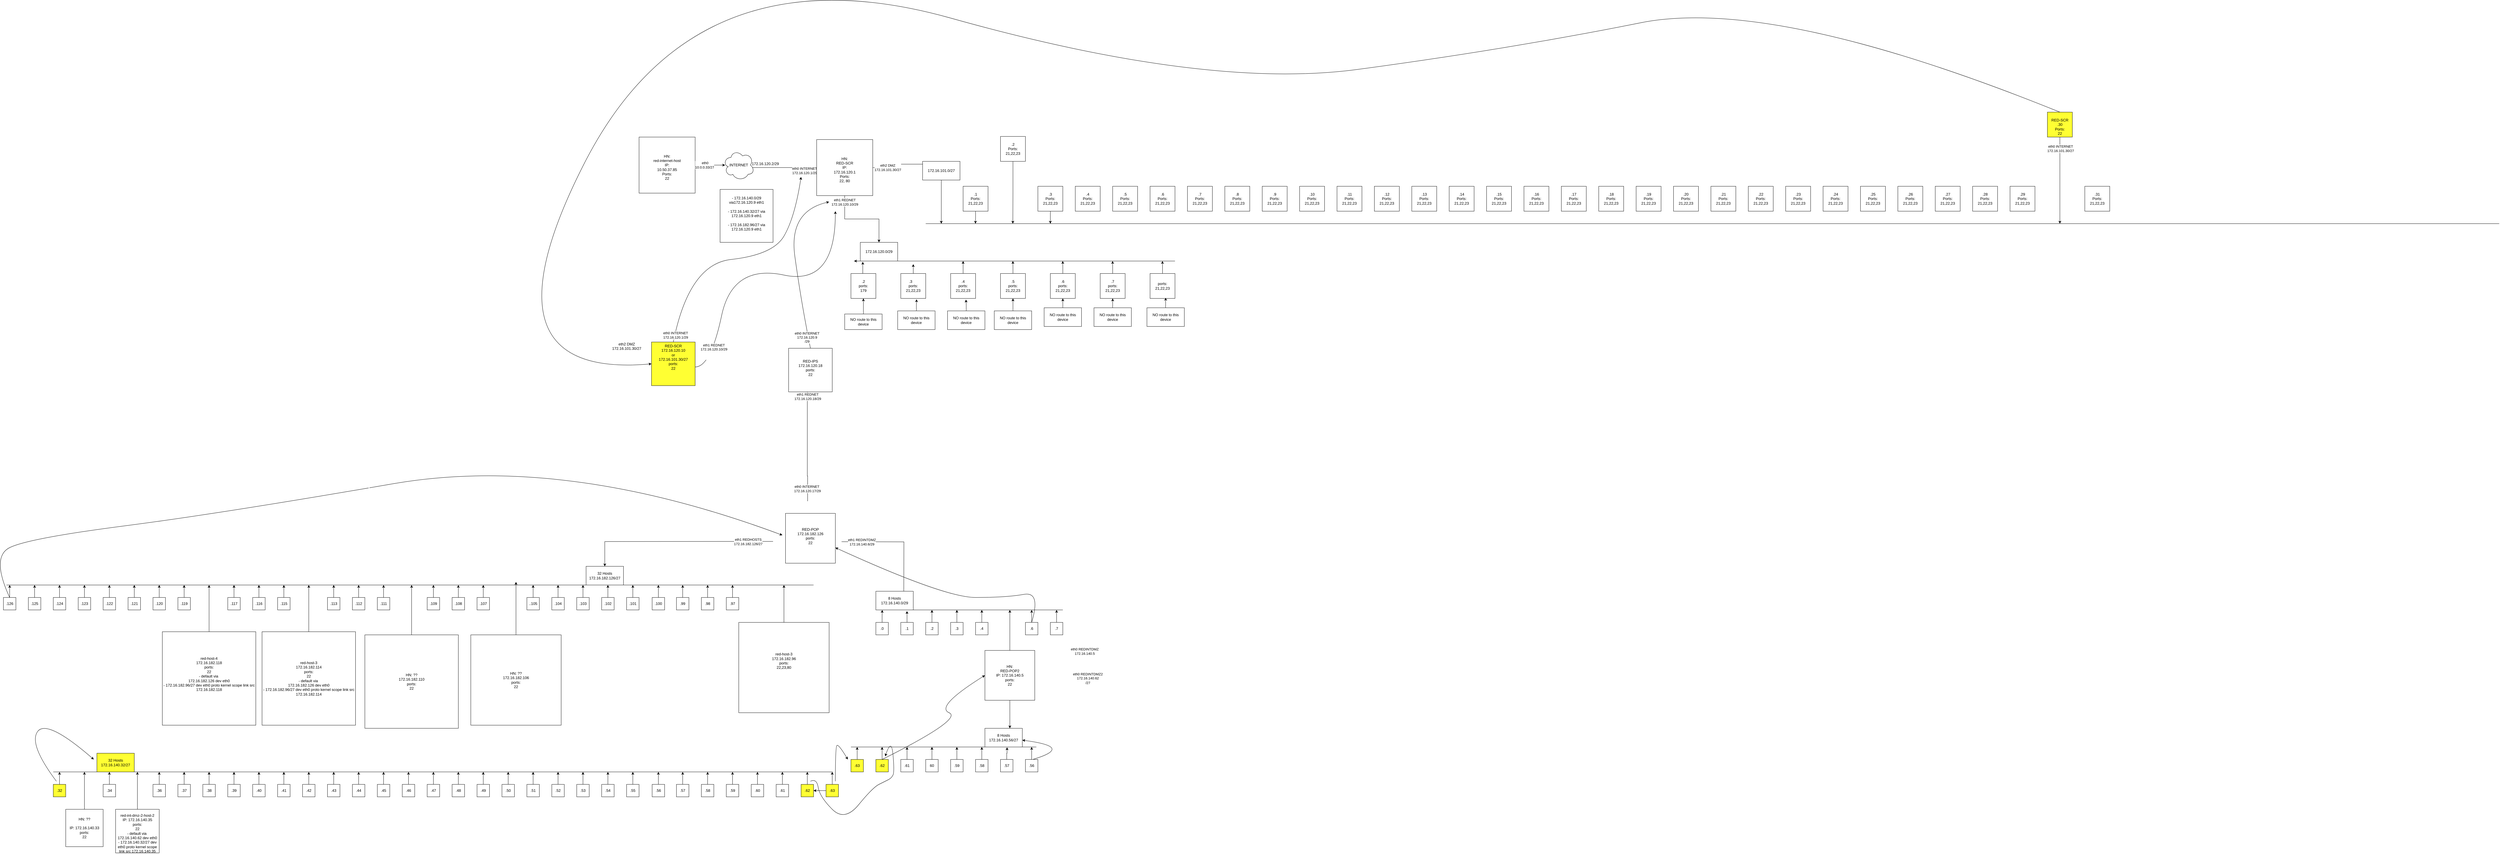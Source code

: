 <mxfile version="24.7.10" pages="2">
  <diagram name="Page-1" id="rmTOHtV_TA2U6pFzi0Pf">
    <mxGraphModel dx="13710" dy="5467" grid="1" gridSize="10" guides="1" tooltips="1" connect="1" arrows="1" fold="1" page="1" pageScale="1" pageWidth="850" pageHeight="1100" math="0" shadow="0">
      <root>
        <mxCell id="0" />
        <mxCell id="1" parent="0" />
        <mxCell id="ff9XG5yeoS3sbsgJw9-g-1" value="&lt;div&gt;&lt;br&gt;&lt;/div&gt;HN:&lt;div&gt;red-internet-host&lt;/div&gt;&lt;div&gt;IP:&lt;/div&gt;&lt;div&gt;10.50.37.85&lt;/div&gt;&lt;div&gt;Ports:&lt;/div&gt;&lt;div&gt;22&lt;/div&gt;" style="whiteSpace=wrap;html=1;aspect=fixed;" parent="1" vertex="1">
          <mxGeometry x="-40" y="442" width="180" height="180" as="geometry" />
        </mxCell>
        <mxCell id="iUYskXxzN8QttlJP_fRG-5" style="edgeStyle=orthogonalEdgeStyle;rounded=0;orthogonalLoop=1;jettySize=auto;html=1;exitX=0.875;exitY=0.58;exitDx=0;exitDy=0;exitPerimeter=0;" parent="1" source="F0TTq7hDYTpqZRdbd2E6-1" edge="1">
          <mxGeometry relative="1" as="geometry">
            <mxPoint x="550" y="532" as="targetPoint" />
            <Array as="points">
              <mxPoint x="550" y="540" />
            </Array>
          </mxGeometry>
        </mxCell>
        <mxCell id="iUYskXxzN8QttlJP_fRG-8" value="&lt;div&gt;eth0 INTERNET&lt;/div&gt;&lt;div&gt;172.16.120.1/29&lt;/div&gt;" style="edgeLabel;html=1;align=center;verticalAlign=middle;resizable=0;points=[];" parent="iUYskXxzN8QttlJP_fRG-5" vertex="1" connectable="0">
          <mxGeometry x="0.099" y="-1" relative="1" as="geometry">
            <mxPoint x="41" y="9" as="offset" />
          </mxGeometry>
        </mxCell>
        <mxCell id="F0TTq7hDYTpqZRdbd2E6-1" value="INTERNET" style="ellipse;shape=cloud;whiteSpace=wrap;html=1;" parent="1" vertex="1">
          <mxGeometry x="230" y="483" width="100" height="98" as="geometry" />
        </mxCell>
        <mxCell id="iUYskXxzN8QttlJP_fRG-12" style="edgeStyle=orthogonalEdgeStyle;rounded=0;orthogonalLoop=1;jettySize=auto;html=1;" parent="1" edge="1">
          <mxGeometry relative="1" as="geometry">
            <mxPoint x="650" y="840" as="targetPoint" />
            <Array as="points">
              <mxPoint x="660" y="840" />
              <mxPoint x="660" y="840" />
            </Array>
            <mxPoint x="700.0" y="840" as="sourcePoint" />
          </mxGeometry>
        </mxCell>
        <mxCell id="iUYskXxzN8QttlJP_fRG-3" value="&lt;div&gt;&lt;br&gt;&lt;/div&gt;HN:&lt;div&gt;RED-SCR&lt;/div&gt;&lt;div&gt;IP:&lt;/div&gt;&lt;div&gt;172.16.120.1&lt;br&gt;&lt;/div&gt;&lt;div&gt;Ports:&lt;/div&gt;&lt;div&gt;22, 80&lt;/div&gt;" style="whiteSpace=wrap;html=1;aspect=fixed;" parent="1" vertex="1">
          <mxGeometry x="530" y="450" width="180" height="180" as="geometry" />
        </mxCell>
        <mxCell id="iUYskXxzN8QttlJP_fRG-21" value="" style="endArrow=none;html=1;rounded=0;" parent="1" edge="1">
          <mxGeometry width="50" height="50" relative="1" as="geometry">
            <mxPoint x="650" y="840" as="sourcePoint" />
            <mxPoint x="1680" y="840" as="targetPoint" />
          </mxGeometry>
        </mxCell>
        <mxCell id="iUYskXxzN8QttlJP_fRG-23" value="" style="edgeStyle=orthogonalEdgeStyle;rounded=0;orthogonalLoop=1;jettySize=auto;html=1;" parent="1" source="iUYskXxzN8QttlJP_fRG-3" target="iUYskXxzN8QttlJP_fRG-25" edge="1">
          <mxGeometry relative="1" as="geometry">
            <mxPoint x="620" y="840" as="targetPoint" />
            <mxPoint x="620" y="630" as="sourcePoint" />
          </mxGeometry>
        </mxCell>
        <mxCell id="iUYskXxzN8QttlJP_fRG-24" value="eth1 REDNET&lt;div&gt;172.16.120.10/29&lt;/div&gt;" style="edgeLabel;html=1;align=center;verticalAlign=middle;resizable=0;points=[];" parent="iUYskXxzN8QttlJP_fRG-23" vertex="1" connectable="0">
          <mxGeometry x="-0.841" relative="1" as="geometry">
            <mxPoint as="offset" />
          </mxGeometry>
        </mxCell>
        <mxCell id="iUYskXxzN8QttlJP_fRG-25" value="172.16.120.0/29" style="rounded=0;whiteSpace=wrap;html=1;" parent="1" vertex="1">
          <mxGeometry x="670" y="780" width="120" height="60" as="geometry" />
        </mxCell>
        <mxCell id="iUYskXxzN8QttlJP_fRG-31" value="" style="edgeStyle=orthogonalEdgeStyle;rounded=0;orthogonalLoop=1;jettySize=auto;html=1;entryX=0.587;entryY=0.15;entryDx=0;entryDy=0;entryPerimeter=0;" parent="1" source="iUYskXxzN8QttlJP_fRG-3" target="iUYskXxzN8QttlJP_fRG-26" edge="1">
          <mxGeometry relative="1" as="geometry">
            <mxPoint x="960" y="540" as="targetPoint" />
            <mxPoint x="710" y="540" as="sourcePoint" />
          </mxGeometry>
        </mxCell>
        <mxCell id="iUYskXxzN8QttlJP_fRG-32" value="eth2 DMZ&lt;div&gt;172.16.101.30/27&lt;/div&gt;" style="edgeLabel;html=1;align=center;verticalAlign=middle;resizable=0;points=[];" parent="iUYskXxzN8QttlJP_fRG-31" vertex="1" connectable="0">
          <mxGeometry x="-0.69" relative="1" as="geometry">
            <mxPoint x="10" as="offset" />
          </mxGeometry>
        </mxCell>
        <mxCell id="IFLdjUdTQgAfBB4wPPpa-20" style="edgeStyle=orthogonalEdgeStyle;rounded=0;orthogonalLoop=1;jettySize=auto;html=1;" parent="1" source="iUYskXxzN8QttlJP_fRG-26" edge="1">
          <mxGeometry relative="1" as="geometry">
            <mxPoint x="930" y="720" as="targetPoint" />
          </mxGeometry>
        </mxCell>
        <mxCell id="iUYskXxzN8QttlJP_fRG-26" value="172.16.101.0/27" style="rounded=0;whiteSpace=wrap;html=1;rotation=0;" parent="1" vertex="1">
          <mxGeometry x="870" y="520" width="120" height="60" as="geometry" />
        </mxCell>
        <mxCell id="iUYskXxzN8QttlJP_fRG-56" style="edgeStyle=orthogonalEdgeStyle;rounded=0;orthogonalLoop=1;jettySize=auto;html=1;exitX=0.5;exitY=0;exitDx=0;exitDy=0;entryX=0.067;entryY=1.04;entryDx=0;entryDy=0;entryPerimeter=0;" parent="1" source="iUYskXxzN8QttlJP_fRG-43" target="iUYskXxzN8QttlJP_fRG-25" edge="1">
          <mxGeometry relative="1" as="geometry" />
        </mxCell>
        <mxCell id="iUYskXxzN8QttlJP_fRG-43" value="&lt;div&gt;.2&lt;/div&gt;ports:&lt;div&gt;179&lt;/div&gt;" style="whiteSpace=wrap;html=1;aspect=fixed;" parent="1" vertex="1">
          <mxGeometry x="640" y="880" width="80" height="80" as="geometry" />
        </mxCell>
        <mxCell id="iUYskXxzN8QttlJP_fRG-55" style="edgeStyle=orthogonalEdgeStyle;rounded=0;orthogonalLoop=1;jettySize=auto;html=1;exitX=0.5;exitY=0;exitDx=0;exitDy=0;" parent="1" source="iUYskXxzN8QttlJP_fRG-44" edge="1">
          <mxGeometry relative="1" as="geometry">
            <mxPoint x="840" y="850" as="targetPoint" />
          </mxGeometry>
        </mxCell>
        <mxCell id="iUYskXxzN8QttlJP_fRG-44" value="&lt;div&gt;.3&lt;span style=&quot;white-space: pre;&quot;&gt;&#x9;&lt;/span&gt;&lt;/div&gt;ports:&lt;div&gt;21,22,23&lt;/div&gt;" style="whiteSpace=wrap;html=1;aspect=fixed;" parent="1" vertex="1">
          <mxGeometry x="800" y="880" width="80" height="80" as="geometry" />
        </mxCell>
        <mxCell id="iUYskXxzN8QttlJP_fRG-52" style="edgeStyle=orthogonalEdgeStyle;rounded=0;orthogonalLoop=1;jettySize=auto;html=1;exitX=0.5;exitY=0;exitDx=0;exitDy=0;" parent="1" source="iUYskXxzN8QttlJP_fRG-45" edge="1">
          <mxGeometry relative="1" as="geometry">
            <mxPoint x="1319.714" y="840" as="targetPoint" />
          </mxGeometry>
        </mxCell>
        <mxCell id="iUYskXxzN8QttlJP_fRG-45" value="&lt;div&gt;.6&lt;/div&gt;ports:&lt;div&gt;21,22,23&lt;/div&gt;" style="whiteSpace=wrap;html=1;aspect=fixed;" parent="1" vertex="1">
          <mxGeometry x="1280" y="880" width="80" height="80" as="geometry" />
        </mxCell>
        <mxCell id="iUYskXxzN8QttlJP_fRG-53" style="edgeStyle=orthogonalEdgeStyle;rounded=0;orthogonalLoop=1;jettySize=auto;html=1;exitX=0.5;exitY=0;exitDx=0;exitDy=0;" parent="1" source="iUYskXxzN8QttlJP_fRG-46" edge="1">
          <mxGeometry relative="1" as="geometry">
            <mxPoint x="1159.714" y="840" as="targetPoint" />
          </mxGeometry>
        </mxCell>
        <mxCell id="iUYskXxzN8QttlJP_fRG-46" value="&lt;div&gt;.5&lt;/div&gt;ports:&lt;div&gt;21,22,23&lt;/div&gt;" style="whiteSpace=wrap;html=1;aspect=fixed;" parent="1" vertex="1">
          <mxGeometry x="1120" y="880" width="80" height="80" as="geometry" />
        </mxCell>
        <mxCell id="iUYskXxzN8QttlJP_fRG-54" style="edgeStyle=orthogonalEdgeStyle;rounded=0;orthogonalLoop=1;jettySize=auto;html=1;exitX=0.5;exitY=0;exitDx=0;exitDy=0;" parent="1" source="iUYskXxzN8QttlJP_fRG-47" edge="1">
          <mxGeometry relative="1" as="geometry">
            <mxPoint x="1000" y="840" as="targetPoint" />
          </mxGeometry>
        </mxCell>
        <mxCell id="iUYskXxzN8QttlJP_fRG-47" value="&lt;div&gt;.4&lt;/div&gt;ports:&lt;div&gt;21,22,23&lt;/div&gt;" style="whiteSpace=wrap;html=1;aspect=fixed;" parent="1" vertex="1">
          <mxGeometry x="960" y="880" width="80" height="80" as="geometry" />
        </mxCell>
        <mxCell id="iUYskXxzN8QttlJP_fRG-50" style="edgeStyle=orthogonalEdgeStyle;rounded=0;orthogonalLoop=1;jettySize=auto;html=1;exitX=0.5;exitY=0;exitDx=0;exitDy=0;" parent="1" source="iUYskXxzN8QttlJP_fRG-48" edge="1">
          <mxGeometry relative="1" as="geometry">
            <mxPoint x="1639.714" y="840" as="targetPoint" />
          </mxGeometry>
        </mxCell>
        <mxCell id="iUYskXxzN8QttlJP_fRG-48" value="ports:&lt;div&gt;21,22,23&lt;/div&gt;" style="whiteSpace=wrap;html=1;aspect=fixed;" parent="1" vertex="1">
          <mxGeometry x="1600" y="880" width="80" height="80" as="geometry" />
        </mxCell>
        <mxCell id="iUYskXxzN8QttlJP_fRG-51" style="edgeStyle=orthogonalEdgeStyle;rounded=0;orthogonalLoop=1;jettySize=auto;html=1;exitX=0.5;exitY=0;exitDx=0;exitDy=0;" parent="1" source="iUYskXxzN8QttlJP_fRG-49" edge="1">
          <mxGeometry relative="1" as="geometry">
            <mxPoint x="1479.714" y="840" as="targetPoint" />
          </mxGeometry>
        </mxCell>
        <mxCell id="iUYskXxzN8QttlJP_fRG-49" value="&lt;div&gt;.7&lt;/div&gt;ports:&lt;div&gt;21,22,23&lt;/div&gt;" style="whiteSpace=wrap;html=1;aspect=fixed;" parent="1" vertex="1">
          <mxGeometry x="1440" y="880" width="80" height="80" as="geometry" />
        </mxCell>
        <mxCell id="IFLdjUdTQgAfBB4wPPpa-3" style="edgeStyle=orthogonalEdgeStyle;rounded=0;orthogonalLoop=1;jettySize=auto;html=1;exitX=0.5;exitY=1;exitDx=0;exitDy=0;" parent="1" source="bfKzPdIwmhbEXRQ9fWQ_-1" edge="1">
          <mxGeometry relative="1" as="geometry">
            <mxPoint x="1039.579" y="720" as="targetPoint" />
          </mxGeometry>
        </mxCell>
        <mxCell id="bfKzPdIwmhbEXRQ9fWQ_-1" value="&lt;div&gt;.1&lt;/div&gt;&lt;div&gt;Ports:&lt;/div&gt;&lt;div&gt;21,22,23&lt;br&gt;&lt;/div&gt;" style="whiteSpace=wrap;html=1;aspect=fixed;" parent="1" vertex="1">
          <mxGeometry x="1000" y="600" width="80" height="80" as="geometry" />
        </mxCell>
        <mxCell id="IFLdjUdTQgAfBB4wPPpa-4" style="edgeStyle=orthogonalEdgeStyle;rounded=0;orthogonalLoop=1;jettySize=auto;html=1;exitX=0.5;exitY=1;exitDx=0;exitDy=0;" parent="1" source="bfKzPdIwmhbEXRQ9fWQ_-2" edge="1">
          <mxGeometry relative="1" as="geometry">
            <mxPoint x="1159.579" y="720" as="targetPoint" />
          </mxGeometry>
        </mxCell>
        <mxCell id="bfKzPdIwmhbEXRQ9fWQ_-2" value="&lt;div&gt;.2&lt;/div&gt;&lt;div&gt;Ports:&lt;/div&gt;21,22,23" style="whiteSpace=wrap;html=1;aspect=fixed;" parent="1" vertex="1">
          <mxGeometry x="1120" y="440" width="80" height="80" as="geometry" />
        </mxCell>
        <mxCell id="IFLdjUdTQgAfBB4wPPpa-5" style="edgeStyle=orthogonalEdgeStyle;rounded=0;orthogonalLoop=1;jettySize=auto;html=1;" parent="1" source="bfKzPdIwmhbEXRQ9fWQ_-3" edge="1">
          <mxGeometry relative="1" as="geometry">
            <mxPoint x="1280" y="720" as="targetPoint" />
          </mxGeometry>
        </mxCell>
        <mxCell id="bfKzPdIwmhbEXRQ9fWQ_-3" value="&lt;div&gt;.3&lt;/div&gt;&lt;div&gt;Ports:&lt;/div&gt;&lt;div&gt;21,22,23&lt;/div&gt;" style="whiteSpace=wrap;html=1;aspect=fixed;" parent="1" vertex="1">
          <mxGeometry x="1240" y="600" width="80" height="80" as="geometry" />
        </mxCell>
        <mxCell id="bfKzPdIwmhbEXRQ9fWQ_-4" value="&lt;div&gt;.4&lt;/div&gt;&lt;div&gt;Ports:&lt;/div&gt;&lt;div&gt;21,22,23&lt;/div&gt;" style="whiteSpace=wrap;html=1;aspect=fixed;" parent="1" vertex="1">
          <mxGeometry x="1360" y="600" width="80" height="80" as="geometry" />
        </mxCell>
        <mxCell id="bfKzPdIwmhbEXRQ9fWQ_-5" value="&lt;div&gt;.5&lt;/div&gt;&lt;div&gt;Ports:&lt;/div&gt;&lt;div&gt;21,22,23&lt;/div&gt;" style="whiteSpace=wrap;html=1;aspect=fixed;" parent="1" vertex="1">
          <mxGeometry x="1480" y="600" width="80" height="80" as="geometry" />
        </mxCell>
        <mxCell id="bfKzPdIwmhbEXRQ9fWQ_-6" value="&lt;div&gt;.6&lt;/div&gt;&lt;div&gt;Ports:&lt;/div&gt;&lt;div&gt;21,22,23&lt;/div&gt;" style="whiteSpace=wrap;html=1;aspect=fixed;" parent="1" vertex="1">
          <mxGeometry x="1600" y="600" width="80" height="80" as="geometry" />
        </mxCell>
        <mxCell id="bfKzPdIwmhbEXRQ9fWQ_-7" value="&lt;div&gt;.7&lt;/div&gt;&lt;div&gt;Ports:&lt;/div&gt;&lt;div&gt;21,22,23&lt;/div&gt;" style="whiteSpace=wrap;html=1;aspect=fixed;" parent="1" vertex="1">
          <mxGeometry x="1720" y="600" width="80" height="80" as="geometry" />
        </mxCell>
        <mxCell id="bfKzPdIwmhbEXRQ9fWQ_-8" value="&lt;div&gt;.8&lt;/div&gt;&lt;div&gt;Ports:&lt;/div&gt;&lt;div&gt;21,22,23&lt;/div&gt;" style="whiteSpace=wrap;html=1;aspect=fixed;" parent="1" vertex="1">
          <mxGeometry x="1840" y="600" width="80" height="80" as="geometry" />
        </mxCell>
        <mxCell id="bfKzPdIwmhbEXRQ9fWQ_-9" value="&lt;div&gt;.9&lt;/div&gt;&lt;div&gt;Ports:&lt;/div&gt;&lt;div&gt;21,22,23&lt;/div&gt;" style="whiteSpace=wrap;html=1;aspect=fixed;" parent="1" vertex="1">
          <mxGeometry x="1960" y="600" width="80" height="80" as="geometry" />
        </mxCell>
        <mxCell id="bfKzPdIwmhbEXRQ9fWQ_-10" value="&lt;div&gt;.10&lt;/div&gt;&lt;div&gt;Ports:&lt;/div&gt;&lt;div&gt;21,22,23&lt;/div&gt;" style="whiteSpace=wrap;html=1;aspect=fixed;" parent="1" vertex="1">
          <mxGeometry x="2080" y="600" width="80" height="80" as="geometry" />
        </mxCell>
        <mxCell id="bfKzPdIwmhbEXRQ9fWQ_-12" value="&lt;div&gt;.20&lt;/div&gt;&lt;div&gt;Ports:&lt;/div&gt;&lt;div&gt;21,22,23&lt;/div&gt;" style="whiteSpace=wrap;html=1;aspect=fixed;" parent="1" vertex="1">
          <mxGeometry x="3280" y="600" width="80" height="80" as="geometry" />
        </mxCell>
        <mxCell id="bfKzPdIwmhbEXRQ9fWQ_-13" value="&lt;div&gt;.14&lt;/div&gt;&lt;div&gt;Ports:&lt;/div&gt;&lt;div&gt;21,22,23&lt;/div&gt;" style="whiteSpace=wrap;html=1;aspect=fixed;" parent="1" vertex="1">
          <mxGeometry x="2560" y="600" width="80" height="80" as="geometry" />
        </mxCell>
        <mxCell id="bfKzPdIwmhbEXRQ9fWQ_-14" value="&lt;div&gt;.17&lt;/div&gt;&lt;div&gt;Ports:&lt;/div&gt;&lt;div&gt;21,22,23&lt;/div&gt;" style="whiteSpace=wrap;html=1;aspect=fixed;" parent="1" vertex="1">
          <mxGeometry x="2920" y="600" width="80" height="80" as="geometry" />
        </mxCell>
        <mxCell id="bfKzPdIwmhbEXRQ9fWQ_-15" value="&lt;div&gt;.21&lt;/div&gt;&lt;div&gt;Ports:&lt;/div&gt;&lt;div&gt;21,22,23&lt;/div&gt;" style="whiteSpace=wrap;html=1;aspect=fixed;" parent="1" vertex="1">
          <mxGeometry x="3400" y="600" width="80" height="80" as="geometry" />
        </mxCell>
        <mxCell id="bfKzPdIwmhbEXRQ9fWQ_-16" value="&lt;div&gt;.11&lt;/div&gt;&lt;div&gt;Ports:&lt;/div&gt;&lt;div&gt;21,22,23&lt;/div&gt;" style="whiteSpace=wrap;html=1;aspect=fixed;" parent="1" vertex="1">
          <mxGeometry x="2200" y="600" width="80" height="80" as="geometry" />
        </mxCell>
        <mxCell id="bfKzPdIwmhbEXRQ9fWQ_-17" value="&lt;div&gt;.23&lt;/div&gt;&lt;div&gt;Ports:&lt;/div&gt;&lt;div&gt;21,22,23&lt;/div&gt;" style="whiteSpace=wrap;html=1;aspect=fixed;" parent="1" vertex="1">
          <mxGeometry x="3640" y="600" width="80" height="80" as="geometry" />
        </mxCell>
        <mxCell id="bfKzPdIwmhbEXRQ9fWQ_-18" value="&lt;div&gt;.29&lt;/div&gt;&lt;div&gt;Ports:&lt;/div&gt;&lt;div&gt;21,22,23&lt;/div&gt;" style="whiteSpace=wrap;html=1;aspect=fixed;" parent="1" vertex="1">
          <mxGeometry x="4360" y="600" width="80" height="80" as="geometry" />
        </mxCell>
        <mxCell id="bfKzPdIwmhbEXRQ9fWQ_-19" value="&lt;div&gt;.31&lt;/div&gt;&lt;div&gt;Ports:&lt;/div&gt;&lt;div&gt;21,22,23&lt;/div&gt;" style="whiteSpace=wrap;html=1;aspect=fixed;" parent="1" vertex="1">
          <mxGeometry x="4600" y="600" width="80" height="80" as="geometry" />
        </mxCell>
        <mxCell id="bfKzPdIwmhbEXRQ9fWQ_-20" value="&lt;div&gt;.15&lt;/div&gt;&lt;div&gt;Ports:&lt;/div&gt;&lt;div&gt;21,22,23&lt;/div&gt;" style="whiteSpace=wrap;html=1;aspect=fixed;" parent="1" vertex="1">
          <mxGeometry x="2680" y="600" width="80" height="80" as="geometry" />
        </mxCell>
        <mxCell id="bfKzPdIwmhbEXRQ9fWQ_-21" value="&lt;div&gt;.27&lt;/div&gt;&lt;div&gt;Ports:&lt;/div&gt;&lt;div&gt;21,22,23&lt;/div&gt;" style="whiteSpace=wrap;html=1;aspect=fixed;" parent="1" vertex="1">
          <mxGeometry x="4120" y="600" width="80" height="80" as="geometry" />
        </mxCell>
        <mxCell id="bfKzPdIwmhbEXRQ9fWQ_-22" value="&lt;div&gt;.26&lt;/div&gt;&lt;div&gt;Ports:&lt;/div&gt;&lt;div&gt;21,22,23&lt;/div&gt;" style="whiteSpace=wrap;html=1;aspect=fixed;" parent="1" vertex="1">
          <mxGeometry x="4000" y="600" width="80" height="80" as="geometry" />
        </mxCell>
        <mxCell id="bfKzPdIwmhbEXRQ9fWQ_-23" value="&lt;div&gt;.24&lt;/div&gt;&lt;div&gt;Ports:&lt;/div&gt;&lt;div&gt;21,22,23&lt;/div&gt;" style="whiteSpace=wrap;html=1;aspect=fixed;" parent="1" vertex="1">
          <mxGeometry x="3760" y="600" width="80" height="80" as="geometry" />
        </mxCell>
        <mxCell id="bfKzPdIwmhbEXRQ9fWQ_-24" value="&lt;div&gt;.16&lt;/div&gt;&lt;div&gt;Ports:&lt;/div&gt;&lt;div&gt;21,22,23&lt;/div&gt;" style="whiteSpace=wrap;html=1;aspect=fixed;" parent="1" vertex="1">
          <mxGeometry x="2800" y="600" width="80" height="80" as="geometry" />
        </mxCell>
        <mxCell id="bfKzPdIwmhbEXRQ9fWQ_-25" value="&lt;div&gt;.28&lt;/div&gt;&lt;div&gt;Ports:&lt;/div&gt;&lt;div&gt;21,22,23&lt;/div&gt;" style="whiteSpace=wrap;html=1;aspect=fixed;" parent="1" vertex="1">
          <mxGeometry x="4240" y="600" width="80" height="80" as="geometry" />
        </mxCell>
        <mxCell id="bfKzPdIwmhbEXRQ9fWQ_-26" value="&lt;div&gt;.13&lt;/div&gt;&lt;div&gt;Ports:&lt;/div&gt;&lt;div&gt;21,22,23&lt;/div&gt;" style="whiteSpace=wrap;html=1;aspect=fixed;" parent="1" vertex="1">
          <mxGeometry x="2440" y="600" width="80" height="80" as="geometry" />
        </mxCell>
        <mxCell id="bfKzPdIwmhbEXRQ9fWQ_-27" value="&lt;div&gt;.19&lt;/div&gt;&lt;div&gt;Ports:&lt;/div&gt;&lt;div&gt;21,22,23&lt;/div&gt;" style="whiteSpace=wrap;html=1;aspect=fixed;" parent="1" vertex="1">
          <mxGeometry x="3160" y="600" width="80" height="80" as="geometry" />
        </mxCell>
        <mxCell id="bfKzPdIwmhbEXRQ9fWQ_-28" value="&lt;div&gt;.22&lt;/div&gt;&lt;div&gt;Ports:&lt;/div&gt;&lt;div&gt;21,22,23&lt;/div&gt;" style="whiteSpace=wrap;html=1;aspect=fixed;" parent="1" vertex="1">
          <mxGeometry x="3520" y="600" width="80" height="80" as="geometry" />
        </mxCell>
        <mxCell id="bfKzPdIwmhbEXRQ9fWQ_-29" value="&lt;div&gt;.18&lt;/div&gt;&lt;div&gt;Ports:&lt;/div&gt;&lt;div&gt;21,22,23&lt;/div&gt;" style="whiteSpace=wrap;html=1;aspect=fixed;" parent="1" vertex="1">
          <mxGeometry x="3040" y="600" width="80" height="80" as="geometry" />
        </mxCell>
        <mxCell id="bfKzPdIwmhbEXRQ9fWQ_-30" value="&lt;div&gt;.25&lt;/div&gt;&lt;div&gt;Ports:&lt;/div&gt;&lt;div&gt;21,22,23&lt;/div&gt;" style="whiteSpace=wrap;html=1;aspect=fixed;" parent="1" vertex="1">
          <mxGeometry x="3880" y="600" width="80" height="80" as="geometry" />
        </mxCell>
        <mxCell id="bfKzPdIwmhbEXRQ9fWQ_-31" value="&lt;div&gt;.12&lt;/div&gt;&lt;div&gt;Ports:&lt;/div&gt;&lt;div&gt;21,22,23&lt;/div&gt;" style="whiteSpace=wrap;html=1;aspect=fixed;" parent="1" vertex="1">
          <mxGeometry x="2320" y="600" width="80" height="80" as="geometry" />
        </mxCell>
        <mxCell id="IFLdjUdTQgAfBB4wPPpa-18" style="edgeStyle=orthogonalEdgeStyle;rounded=0;orthogonalLoop=1;jettySize=auto;html=1;" parent="1" source="bfKzPdIwmhbEXRQ9fWQ_-32" edge="1">
          <mxGeometry relative="1" as="geometry">
            <mxPoint x="4520" y="720" as="targetPoint" />
          </mxGeometry>
        </mxCell>
        <mxCell id="IFLdjUdTQgAfBB4wPPpa-19" value="&lt;div&gt;eth0 INTERNET&lt;/div&gt;&lt;div&gt;172.16.101.30/27&lt;/div&gt;" style="edgeLabel;html=1;align=center;verticalAlign=middle;resizable=0;points=[];" parent="IFLdjUdTQgAfBB4wPPpa-18" vertex="1" connectable="0">
          <mxGeometry x="-0.734" y="2" relative="1" as="geometry">
            <mxPoint as="offset" />
          </mxGeometry>
        </mxCell>
        <mxCell id="bfKzPdIwmhbEXRQ9fWQ_-32" value="&lt;div&gt;&lt;br&gt;&lt;/div&gt;&lt;div&gt;&lt;div&gt;RED-SCR&lt;/div&gt;&lt;/div&gt;&lt;div&gt;.30&lt;/div&gt;&lt;div&gt;Ports:&lt;/div&gt;&lt;div&gt;22&lt;/div&gt;" style="whiteSpace=wrap;html=1;aspect=fixed;fillColor=#FFFF33;" parent="1" vertex="1">
          <mxGeometry x="4480" y="362" width="80" height="80" as="geometry" />
        </mxCell>
        <mxCell id="bfKzPdIwmhbEXRQ9fWQ_-74" value="&lt;div&gt;- 172.16.140.0/29 via172.16.120.9 eth1&lt;br&gt;&lt;/div&gt;&lt;div&gt;&lt;div&gt;&lt;br&gt;&lt;/div&gt;&lt;div&gt;- 172.16.140.32/27 via 172.16.120.9 eth1&lt;br&gt;&lt;/div&gt;&lt;div&gt;&lt;div&gt;&lt;div&gt;&lt;br&gt;&lt;/div&gt;&lt;div&gt;- 172.16.182.96/27 via 172.16.120.9 eth1&lt;br&gt;&lt;/div&gt;&lt;/div&gt;&lt;/div&gt;&lt;/div&gt;&lt;div&gt;&lt;br&gt;&lt;/div&gt;" style="whiteSpace=wrap;html=1;aspect=fixed;" parent="1" vertex="1">
          <mxGeometry x="220" y="610" width="170" height="170" as="geometry" />
        </mxCell>
        <mxCell id="bfKzPdIwmhbEXRQ9fWQ_-84" style="edgeStyle=orthogonalEdgeStyle;rounded=0;orthogonalLoop=1;jettySize=auto;html=1;entryX=0.5;entryY=1;entryDx=0;entryDy=0;" parent="1" source="bfKzPdIwmhbEXRQ9fWQ_-75" target="iUYskXxzN8QttlJP_fRG-43" edge="1">
          <mxGeometry relative="1" as="geometry" />
        </mxCell>
        <mxCell id="bfKzPdIwmhbEXRQ9fWQ_-75" value="NO route to this device" style="rounded=0;whiteSpace=wrap;html=1;" parent="1" vertex="1">
          <mxGeometry x="620" y="1010" width="120" height="50" as="geometry" />
        </mxCell>
        <mxCell id="bfKzPdIwmhbEXRQ9fWQ_-78" value="NO route to this device" style="rounded=0;whiteSpace=wrap;html=1;" parent="1" vertex="1">
          <mxGeometry x="790" y="1000" width="120" height="60" as="geometry" />
        </mxCell>
        <mxCell id="bfKzPdIwmhbEXRQ9fWQ_-79" value="NO route to this device" style="rounded=0;whiteSpace=wrap;html=1;" parent="1" vertex="1">
          <mxGeometry x="950" y="1000" width="120" height="60" as="geometry" />
        </mxCell>
        <mxCell id="bfKzPdIwmhbEXRQ9fWQ_-87" style="edgeStyle=orthogonalEdgeStyle;rounded=0;orthogonalLoop=1;jettySize=auto;html=1;entryX=0.5;entryY=1;entryDx=0;entryDy=0;" parent="1" source="bfKzPdIwmhbEXRQ9fWQ_-80" target="iUYskXxzN8QttlJP_fRG-46" edge="1">
          <mxGeometry relative="1" as="geometry" />
        </mxCell>
        <mxCell id="bfKzPdIwmhbEXRQ9fWQ_-80" value="NO route to this device" style="rounded=0;whiteSpace=wrap;html=1;" parent="1" vertex="1">
          <mxGeometry x="1100" y="1000" width="120" height="60" as="geometry" />
        </mxCell>
        <mxCell id="bfKzPdIwmhbEXRQ9fWQ_-88" style="edgeStyle=orthogonalEdgeStyle;rounded=0;orthogonalLoop=1;jettySize=auto;html=1;" parent="1" source="bfKzPdIwmhbEXRQ9fWQ_-81" target="iUYskXxzN8QttlJP_fRG-45" edge="1">
          <mxGeometry relative="1" as="geometry" />
        </mxCell>
        <mxCell id="bfKzPdIwmhbEXRQ9fWQ_-81" value="NO route to this device" style="rounded=0;whiteSpace=wrap;html=1;" parent="1" vertex="1">
          <mxGeometry x="1260" y="990" width="120" height="60" as="geometry" />
        </mxCell>
        <mxCell id="bfKzPdIwmhbEXRQ9fWQ_-89" style="edgeStyle=orthogonalEdgeStyle;rounded=0;orthogonalLoop=1;jettySize=auto;html=1;" parent="1" source="bfKzPdIwmhbEXRQ9fWQ_-82" target="iUYskXxzN8QttlJP_fRG-49" edge="1">
          <mxGeometry relative="1" as="geometry" />
        </mxCell>
        <mxCell id="bfKzPdIwmhbEXRQ9fWQ_-82" value="NO route to this device" style="rounded=0;whiteSpace=wrap;html=1;" parent="1" vertex="1">
          <mxGeometry x="1420" y="990" width="120" height="60" as="geometry" />
        </mxCell>
        <mxCell id="bfKzPdIwmhbEXRQ9fWQ_-83" value="NO route to this device" style="rounded=0;whiteSpace=wrap;html=1;" parent="1" vertex="1">
          <mxGeometry x="1590" y="990" width="120" height="60" as="geometry" />
        </mxCell>
        <mxCell id="bfKzPdIwmhbEXRQ9fWQ_-85" style="edgeStyle=orthogonalEdgeStyle;rounded=0;orthogonalLoop=1;jettySize=auto;html=1;entryX=0.635;entryY=1.035;entryDx=0;entryDy=0;entryPerimeter=0;" parent="1" source="bfKzPdIwmhbEXRQ9fWQ_-78" target="iUYskXxzN8QttlJP_fRG-44" edge="1">
          <mxGeometry relative="1" as="geometry" />
        </mxCell>
        <mxCell id="bfKzPdIwmhbEXRQ9fWQ_-86" style="edgeStyle=orthogonalEdgeStyle;rounded=0;orthogonalLoop=1;jettySize=auto;html=1;entryX=0.615;entryY=1.046;entryDx=0;entryDy=0;entryPerimeter=0;" parent="1" source="bfKzPdIwmhbEXRQ9fWQ_-79" target="iUYskXxzN8QttlJP_fRG-47" edge="1">
          <mxGeometry relative="1" as="geometry" />
        </mxCell>
        <mxCell id="bfKzPdIwmhbEXRQ9fWQ_-90" style="edgeStyle=orthogonalEdgeStyle;rounded=0;orthogonalLoop=1;jettySize=auto;html=1;entryX=0.625;entryY=0.973;entryDx=0;entryDy=0;entryPerimeter=0;" parent="1" source="bfKzPdIwmhbEXRQ9fWQ_-83" target="iUYskXxzN8QttlJP_fRG-48" edge="1">
          <mxGeometry relative="1" as="geometry" />
        </mxCell>
        <mxCell id="bfKzPdIwmhbEXRQ9fWQ_-223" style="edgeStyle=orthogonalEdgeStyle;rounded=0;orthogonalLoop=1;jettySize=auto;html=1;" parent="1" source="bfKzPdIwmhbEXRQ9fWQ_-112" edge="1">
          <mxGeometry relative="1" as="geometry">
            <mxPoint x="-1100" y="1880" as="targetPoint" />
          </mxGeometry>
        </mxCell>
        <mxCell id="bfKzPdIwmhbEXRQ9fWQ_-112" value="&lt;div&gt;red-host-3&lt;/div&gt;&lt;div&gt;172.16.182.114&lt;/div&gt;&lt;div&gt;ports:&lt;/div&gt;&lt;div&gt;22&lt;br&gt;&lt;/div&gt;&lt;div&gt;&lt;div&gt;- default via&amp;nbsp;&lt;/div&gt;&lt;div&gt;172.16.182.126 dev eth0&lt;/div&gt;- 172.16.182.96/27 dev eth0 proto kernel scope link src 172.16.182.114&lt;/div&gt;" style="whiteSpace=wrap;html=1;aspect=fixed;" parent="1" vertex="1">
          <mxGeometry x="-1250" y="2030" width="300" height="300" as="geometry" />
        </mxCell>
        <mxCell id="bfKzPdIwmhbEXRQ9fWQ_-224" style="edgeStyle=orthogonalEdgeStyle;rounded=0;orthogonalLoop=1;jettySize=auto;html=1;" parent="1" source="bfKzPdIwmhbEXRQ9fWQ_-113" edge="1">
          <mxGeometry relative="1" as="geometry">
            <mxPoint x="-1420" y="1880" as="targetPoint" />
          </mxGeometry>
        </mxCell>
        <mxCell id="bfKzPdIwmhbEXRQ9fWQ_-113" value="&lt;div&gt;red-host-4&lt;/div&gt;&lt;div&gt;172.16.182.118&lt;/div&gt;&lt;div&gt;ports:&lt;/div&gt;&lt;div&gt;22&lt;/div&gt;&lt;div&gt;- default via&amp;nbsp;&lt;/div&gt;&lt;div&gt;172.16.182.126 dev eth0&lt;/div&gt;&lt;div&gt;- 172.16.182.96/27 dev eth0 proto kernel scope link src 172.16.182.118&lt;br&gt;&lt;/div&gt;&lt;div&gt;&lt;br&gt;&lt;/div&gt;&lt;div&gt;&lt;br&gt;&lt;/div&gt;" style="whiteSpace=wrap;html=1;aspect=fixed;" parent="1" vertex="1">
          <mxGeometry x="-1570" y="2030" width="300" height="300" as="geometry" />
        </mxCell>
        <mxCell id="IFLdjUdTQgAfBB4wPPpa-25" style="edgeStyle=orthogonalEdgeStyle;rounded=0;orthogonalLoop=1;jettySize=auto;html=1;" parent="1" source="bfKzPdIwmhbEXRQ9fWQ_-114" edge="1">
          <mxGeometry relative="1" as="geometry">
            <mxPoint x="-770" y="1880" as="targetPoint" />
          </mxGeometry>
        </mxCell>
        <mxCell id="bfKzPdIwmhbEXRQ9fWQ_-114" value="&lt;div&gt;HN: ??&lt;br&gt;&lt;/div&gt;&lt;div&gt;172.16.182.110&lt;/div&gt;&lt;div&gt;ports:&lt;/div&gt;&lt;div&gt;22&lt;br&gt;&lt;/div&gt;" style="whiteSpace=wrap;html=1;aspect=fixed;" parent="1" vertex="1">
          <mxGeometry x="-920" y="2040" width="300" height="300" as="geometry" />
        </mxCell>
        <mxCell id="IFLdjUdTQgAfBB4wPPpa-24" style="edgeStyle=orthogonalEdgeStyle;rounded=0;orthogonalLoop=1;jettySize=auto;html=1;" parent="1" source="bfKzPdIwmhbEXRQ9fWQ_-115" edge="1">
          <mxGeometry relative="1" as="geometry">
            <mxPoint x="-435" y="1870" as="targetPoint" />
          </mxGeometry>
        </mxCell>
        <mxCell id="bfKzPdIwmhbEXRQ9fWQ_-115" value="&lt;div&gt;HN: ??&lt;br&gt;&lt;/div&gt;&lt;div&gt;172.16.182.106&lt;/div&gt;&lt;div&gt;ports:&lt;/div&gt;&lt;div&gt;22&lt;br&gt;&lt;/div&gt;" style="whiteSpace=wrap;html=1;aspect=fixed;" parent="1" vertex="1">
          <mxGeometry x="-580" y="2040" width="290" height="290" as="geometry" />
        </mxCell>
        <mxCell id="bfKzPdIwmhbEXRQ9fWQ_-138" style="edgeStyle=orthogonalEdgeStyle;rounded=0;orthogonalLoop=1;jettySize=auto;html=1;" parent="1" edge="1">
          <mxGeometry relative="1" as="geometry">
            <mxPoint x="500.0" y="1250" as="targetPoint" />
            <mxPoint x="500" y="1610" as="sourcePoint" />
            <Array as="points">
              <mxPoint x="501" y="1530" />
              <mxPoint x="500" y="1530" />
            </Array>
          </mxGeometry>
        </mxCell>
        <mxCell id="bfKzPdIwmhbEXRQ9fWQ_-139" value="&lt;div&gt;eth0 INTERNET&amp;nbsp;&lt;/div&gt;&lt;div&gt;172.16.120.17/29&lt;/div&gt;" style="edgeLabel;html=1;align=center;verticalAlign=middle;resizable=0;points=[];" parent="bfKzPdIwmhbEXRQ9fWQ_-138" vertex="1" connectable="0">
          <mxGeometry x="0.021" relative="1" as="geometry">
            <mxPoint y="144" as="offset" />
          </mxGeometry>
        </mxCell>
        <mxCell id="bfKzPdIwmhbEXRQ9fWQ_-140" value="&lt;div&gt;eth1 REDNET &lt;br&gt;&lt;/div&gt;&lt;div&gt;172.16.120.18/29&lt;/div&gt;" style="edgeLabel;html=1;align=center;verticalAlign=middle;resizable=0;points=[];" parent="bfKzPdIwmhbEXRQ9fWQ_-138" vertex="1" connectable="0">
          <mxGeometry x="0.548" y="-1" relative="1" as="geometry">
            <mxPoint y="-57" as="offset" />
          </mxGeometry>
        </mxCell>
        <mxCell id="bfKzPdIwmhbEXRQ9fWQ_-143" style="edgeStyle=orthogonalEdgeStyle;rounded=0;orthogonalLoop=1;jettySize=auto;html=1;" parent="1" edge="1">
          <mxGeometry relative="1" as="geometry">
            <mxPoint x="809.47" y="1960" as="targetPoint" />
            <mxPoint x="610" y="1741" as="sourcePoint" />
          </mxGeometry>
        </mxCell>
        <mxCell id="bfKzPdIwmhbEXRQ9fWQ_-144" value="&lt;div&gt;eth1 REDINTDMZ&lt;/div&gt;&lt;div&gt;172.16.140.6/29&lt;br&gt;&lt;/div&gt;" style="edgeLabel;html=1;align=center;verticalAlign=middle;resizable=0;points=[];" parent="bfKzPdIwmhbEXRQ9fWQ_-143" vertex="1" connectable="0">
          <mxGeometry x="-0.49" relative="1" as="geometry">
            <mxPoint x="-42" as="offset" />
          </mxGeometry>
        </mxCell>
        <mxCell id="bfKzPdIwmhbEXRQ9fWQ_-147" value="&lt;div&gt;RED-IPS&lt;/div&gt;&lt;div&gt;172.16.120.18&lt;/div&gt;&lt;div&gt;ports:&lt;/div&gt;&lt;div&gt;22&lt;br&gt;&lt;/div&gt;&lt;div&gt;&lt;br&gt;&lt;/div&gt;" style="whiteSpace=wrap;html=1;aspect=fixed;" parent="1" vertex="1">
          <mxGeometry x="440" y="1120" width="140" height="140" as="geometry" />
        </mxCell>
        <mxCell id="bfKzPdIwmhbEXRQ9fWQ_-148" value="&lt;div&gt;RED-POP&lt;/div&gt;&lt;div&gt;172.16.182.126&lt;/div&gt;&lt;div&gt;ports:&lt;/div&gt;&lt;div&gt;22&lt;br&gt;&lt;/div&gt;&lt;div&gt;&lt;br&gt;&lt;/div&gt;" style="whiteSpace=wrap;html=1;aspect=fixed;" parent="1" vertex="1">
          <mxGeometry x="430" y="1650" width="160" height="160" as="geometry" />
        </mxCell>
        <mxCell id="bfKzPdIwmhbEXRQ9fWQ_-364" style="edgeStyle=orthogonalEdgeStyle;rounded=0;orthogonalLoop=1;jettySize=auto;html=1;" parent="1" source="bfKzPdIwmhbEXRQ9fWQ_-152" edge="1">
          <mxGeometry relative="1" as="geometry">
            <mxPoint x="-1820" y="2480" as="targetPoint" />
          </mxGeometry>
        </mxCell>
        <mxCell id="bfKzPdIwmhbEXRQ9fWQ_-152" value="&lt;div&gt;HN: ??&lt;br&gt;&lt;/div&gt;&lt;div&gt;&lt;br/&gt;IP: 172.16.140.33&lt;/div&gt;&lt;div&gt;ports:&lt;/div&gt;&lt;div&gt;22&lt;br&gt;&lt;/div&gt;" style="whiteSpace=wrap;html=1;aspect=fixed;" parent="1" vertex="1">
          <mxGeometry x="-1880" y="2600" width="120" height="120" as="geometry" />
        </mxCell>
        <mxCell id="bfKzPdIwmhbEXRQ9fWQ_-365" style="edgeStyle=orthogonalEdgeStyle;rounded=0;orthogonalLoop=1;jettySize=auto;html=1;" parent="1" source="bfKzPdIwmhbEXRQ9fWQ_-153" edge="1">
          <mxGeometry relative="1" as="geometry">
            <mxPoint x="-1650" y="2480" as="targetPoint" />
          </mxGeometry>
        </mxCell>
        <mxCell id="bfKzPdIwmhbEXRQ9fWQ_-153" value="&lt;br&gt;&lt;div&gt;red-int-dmz-2-host-2&lt;br&gt;IP: 172.16.140.35&lt;/div&gt;&lt;div&gt;ports:&lt;/div&gt;&lt;div&gt;22&lt;/div&gt;&lt;div&gt;&lt;div&gt;- default via&amp;nbsp;&lt;/div&gt;&lt;div&gt;172.16.140.62 dev eth0&lt;/div&gt;- 172.16.140.32/27 dev eth0 proto kernel scope link src 172.16.140.35&lt;/div&gt;" style="whiteSpace=wrap;html=1;aspect=fixed;" parent="1" vertex="1">
          <mxGeometry x="-1720" y="2600" width="140" height="140" as="geometry" />
        </mxCell>
        <mxCell id="bfKzPdIwmhbEXRQ9fWQ_-158" value="&lt;div&gt;RED-SCR&lt;/div&gt;&lt;div&gt;172.16.120.10&lt;/div&gt;&lt;div&gt;or&lt;/div&gt;&lt;div&gt;172.16.101.30/27 &lt;br&gt;&lt;/div&gt;&lt;div&gt;ports:&lt;/div&gt;&lt;div&gt;22&lt;br&gt;&lt;/div&gt;&lt;div&gt;&lt;br&gt;&lt;/div&gt;&lt;div&gt;&lt;br&gt;&lt;/div&gt;&lt;div&gt;&lt;br&gt;&lt;/div&gt;" style="whiteSpace=wrap;html=1;aspect=fixed;fillColor=#FFFF33;" parent="1" vertex="1">
          <mxGeometry y="1100" width="140" height="140" as="geometry" />
        </mxCell>
        <mxCell id="bfKzPdIwmhbEXRQ9fWQ_-164" value="" style="curved=1;endArrow=classic;html=1;rounded=0;exitX=0.5;exitY=0;exitDx=0;exitDy=0;" parent="1" source="bfKzPdIwmhbEXRQ9fWQ_-158" edge="1">
          <mxGeometry width="50" height="50" relative="1" as="geometry">
            <mxPoint x="70" y="1090" as="sourcePoint" />
            <mxPoint x="480" y="570" as="targetPoint" />
            <Array as="points">
              <mxPoint x="120" y="850" />
              <mxPoint x="390" y="820" />
              <mxPoint x="460" y="700" />
            </Array>
          </mxGeometry>
        </mxCell>
        <mxCell id="bfKzPdIwmhbEXRQ9fWQ_-179" value="&lt;div&gt;eth0 INTERNET&lt;/div&gt;&lt;div&gt;172.16.120.1/29&lt;/div&gt;" style="edgeLabel;html=1;align=center;verticalAlign=middle;resizable=0;points=[];" parent="bfKzPdIwmhbEXRQ9fWQ_-164" vertex="1" connectable="0">
          <mxGeometry x="-0.942" y="-2" relative="1" as="geometry">
            <mxPoint as="offset" />
          </mxGeometry>
        </mxCell>
        <mxCell id="bfKzPdIwmhbEXRQ9fWQ_-173" value="" style="curved=1;endArrow=classic;html=1;rounded=0;exitX=0.5;exitY=0;exitDx=0;exitDy=0;" parent="1" source="bfKzPdIwmhbEXRQ9fWQ_-147" edge="1">
          <mxGeometry width="50" height="50" relative="1" as="geometry">
            <mxPoint x="290" y="900" as="sourcePoint" />
            <mxPoint x="570" y="650" as="targetPoint" />
            <Array as="points">
              <mxPoint x="480" y="970" />
              <mxPoint x="440" y="680" />
            </Array>
          </mxGeometry>
        </mxCell>
        <mxCell id="bfKzPdIwmhbEXRQ9fWQ_-178" value="&lt;div&gt;eth0 INTERNET&lt;/div&gt;&lt;div&gt;172.16.120.9&lt;br&gt;&lt;/div&gt;/29" style="edgeLabel;html=1;align=center;verticalAlign=middle;resizable=0;points=[];" parent="bfKzPdIwmhbEXRQ9fWQ_-173" vertex="1" connectable="0">
          <mxGeometry x="-0.874" y="4" relative="1" as="geometry">
            <mxPoint as="offset" />
          </mxGeometry>
        </mxCell>
        <mxCell id="bfKzPdIwmhbEXRQ9fWQ_-180" value="" style="curved=1;endArrow=classic;html=1;rounded=0;" parent="1" edge="1">
          <mxGeometry width="50" height="50" relative="1" as="geometry">
            <mxPoint x="140" y="1180" as="sourcePoint" />
            <mxPoint x="590" y="680" as="targetPoint" />
            <Array as="points">
              <mxPoint x="190" y="1180" />
              <mxPoint x="260" y="850" />
              <mxPoint x="590" y="920" />
            </Array>
          </mxGeometry>
        </mxCell>
        <mxCell id="bfKzPdIwmhbEXRQ9fWQ_-181" value="&lt;div&gt;eth1 REDNET&lt;/div&gt;&lt;div&gt;172.16.120.10/29&lt;br&gt;&lt;/div&gt;&lt;div&gt;&lt;br&gt;&lt;br&gt;&lt;/div&gt;" style="edgeLabel;html=1;align=center;verticalAlign=middle;resizable=0;points=[];" parent="bfKzPdIwmhbEXRQ9fWQ_-180" vertex="1" connectable="0">
          <mxGeometry x="-0.827" y="11" relative="1" as="geometry">
            <mxPoint x="14" y="-15" as="offset" />
          </mxGeometry>
        </mxCell>
        <mxCell id="bfKzPdIwmhbEXRQ9fWQ_-183" value="&lt;div&gt;eth2 DMZ&lt;/div&gt;&lt;div&gt;172.16.101.30/27&lt;br&gt;&lt;/div&gt;&lt;div&gt;&lt;br&gt;&lt;br&gt;&lt;br&gt;&lt;/div&gt;" style="text;html=1;align=center;verticalAlign=middle;resizable=0;points=[];autosize=1;strokeColor=none;fillColor=none;" parent="1" vertex="1">
          <mxGeometry x="-140" y="1090" width="120" height="90" as="geometry" />
        </mxCell>
        <mxCell id="IFLdjUdTQgAfBB4wPPpa-26" style="edgeStyle=orthogonalEdgeStyle;rounded=0;orthogonalLoop=1;jettySize=auto;html=1;" parent="1" source="bfKzPdIwmhbEXRQ9fWQ_-188" edge="1">
          <mxGeometry relative="1" as="geometry">
            <mxPoint x="425" y="1880" as="targetPoint" />
          </mxGeometry>
        </mxCell>
        <mxCell id="bfKzPdIwmhbEXRQ9fWQ_-188" value="&lt;div&gt;red-host-3&lt;/div&gt;&lt;div&gt;172.16.182.96&lt;/div&gt;&lt;div&gt;ports:&lt;/div&gt;&lt;div&gt;22,23,80&lt;br&gt;&lt;/div&gt;&lt;div&gt;&lt;div&gt;&lt;br&gt;&lt;/div&gt;&lt;div&gt;&lt;br&gt;&lt;/div&gt;&lt;br&gt;&lt;/div&gt;" style="whiteSpace=wrap;html=1;aspect=fixed;" parent="1" vertex="1">
          <mxGeometry x="280" y="2000" width="290" height="290" as="geometry" />
        </mxCell>
        <mxCell id="bfKzPdIwmhbEXRQ9fWQ_-190" value="" style="endArrow=none;html=1;rounded=0;" parent="1" edge="1">
          <mxGeometry width="50" height="50" relative="1" as="geometry">
            <mxPoint x="-2070" y="1880" as="sourcePoint" />
            <mxPoint x="520" y="1880" as="targetPoint" />
          </mxGeometry>
        </mxCell>
        <mxCell id="bfKzPdIwmhbEXRQ9fWQ_-191" value="" style="edgeStyle=orthogonalEdgeStyle;rounded=0;orthogonalLoop=1;jettySize=auto;html=1;" parent="1" target="bfKzPdIwmhbEXRQ9fWQ_-189" edge="1">
          <mxGeometry relative="1" as="geometry">
            <mxPoint x="-160" y="1880" as="targetPoint" />
            <mxPoint x="390" y="1740" as="sourcePoint" />
          </mxGeometry>
        </mxCell>
        <mxCell id="bfKzPdIwmhbEXRQ9fWQ_-192" value="&lt;div&gt;eth1 REDHOSTS&lt;/div&gt;&lt;div&gt;172.16.182.126/27&lt;br&gt;&lt;/div&gt;" style="edgeLabel;html=1;align=center;verticalAlign=middle;resizable=0;points=[];" parent="bfKzPdIwmhbEXRQ9fWQ_-191" vertex="1" connectable="0">
          <mxGeometry x="-0.001" y="1" relative="1" as="geometry">
            <mxPoint x="229" y="-1" as="offset" />
          </mxGeometry>
        </mxCell>
        <mxCell id="bfKzPdIwmhbEXRQ9fWQ_-189" value="&lt;div&gt;32 Hosts&lt;br&gt;&lt;/div&gt;&lt;div&gt;172.16.182.126/27&lt;/div&gt;" style="rounded=0;whiteSpace=wrap;html=1;" parent="1" vertex="1">
          <mxGeometry x="-210" y="1820" width="120" height="60" as="geometry" />
        </mxCell>
        <mxCell id="bfKzPdIwmhbEXRQ9fWQ_-243" style="edgeStyle=orthogonalEdgeStyle;rounded=0;orthogonalLoop=1;jettySize=auto;html=1;" parent="1" source="bfKzPdIwmhbEXRQ9fWQ_-194" edge="1">
          <mxGeometry relative="1" as="geometry">
            <mxPoint x="-700" y="1880" as="targetPoint" />
          </mxGeometry>
        </mxCell>
        <mxCell id="bfKzPdIwmhbEXRQ9fWQ_-194" value=".109" style="whiteSpace=wrap;html=1;aspect=fixed;" parent="1" vertex="1">
          <mxGeometry x="-720" y="1920" width="40" height="40" as="geometry" />
        </mxCell>
        <mxCell id="bfKzPdIwmhbEXRQ9fWQ_-244" style="edgeStyle=orthogonalEdgeStyle;rounded=0;orthogonalLoop=1;jettySize=auto;html=1;" parent="1" source="bfKzPdIwmhbEXRQ9fWQ_-195" edge="1">
          <mxGeometry relative="1" as="geometry">
            <mxPoint x="-620" y="1880" as="targetPoint" />
          </mxGeometry>
        </mxCell>
        <mxCell id="bfKzPdIwmhbEXRQ9fWQ_-195" value=".108" style="whiteSpace=wrap;html=1;aspect=fixed;" parent="1" vertex="1">
          <mxGeometry x="-640" y="1920" width="40" height="40" as="geometry" />
        </mxCell>
        <mxCell id="bfKzPdIwmhbEXRQ9fWQ_-245" style="edgeStyle=orthogonalEdgeStyle;rounded=0;orthogonalLoop=1;jettySize=auto;html=1;" parent="1" source="bfKzPdIwmhbEXRQ9fWQ_-196" edge="1">
          <mxGeometry relative="1" as="geometry">
            <mxPoint x="-540" y="1880" as="targetPoint" />
          </mxGeometry>
        </mxCell>
        <mxCell id="bfKzPdIwmhbEXRQ9fWQ_-196" value=".107" style="whiteSpace=wrap;html=1;aspect=fixed;" parent="1" vertex="1">
          <mxGeometry x="-560" y="1920" width="40" height="40" as="geometry" />
        </mxCell>
        <mxCell id="bfKzPdIwmhbEXRQ9fWQ_-246" style="edgeStyle=orthogonalEdgeStyle;rounded=0;orthogonalLoop=1;jettySize=auto;html=1;" parent="1" source="bfKzPdIwmhbEXRQ9fWQ_-198" edge="1">
          <mxGeometry relative="1" as="geometry">
            <mxPoint x="-380" y="1880" as="targetPoint" />
          </mxGeometry>
        </mxCell>
        <mxCell id="bfKzPdIwmhbEXRQ9fWQ_-198" value="..105" style="whiteSpace=wrap;html=1;aspect=fixed;" parent="1" vertex="1">
          <mxGeometry x="-400" y="1920" width="40" height="40" as="geometry" />
        </mxCell>
        <mxCell id="bfKzPdIwmhbEXRQ9fWQ_-247" style="edgeStyle=orthogonalEdgeStyle;rounded=0;orthogonalLoop=1;jettySize=auto;html=1;" parent="1" source="bfKzPdIwmhbEXRQ9fWQ_-199" edge="1">
          <mxGeometry relative="1" as="geometry">
            <mxPoint x="-300.0" y="1880" as="targetPoint" />
          </mxGeometry>
        </mxCell>
        <mxCell id="bfKzPdIwmhbEXRQ9fWQ_-199" value=".104" style="whiteSpace=wrap;html=1;aspect=fixed;" parent="1" vertex="1">
          <mxGeometry x="-320" y="1920" width="40" height="40" as="geometry" />
        </mxCell>
        <mxCell id="bfKzPdIwmhbEXRQ9fWQ_-248" style="edgeStyle=orthogonalEdgeStyle;rounded=0;orthogonalLoop=1;jettySize=auto;html=1;" parent="1" source="bfKzPdIwmhbEXRQ9fWQ_-200" edge="1">
          <mxGeometry relative="1" as="geometry">
            <mxPoint x="-220.0" y="1880" as="targetPoint" />
          </mxGeometry>
        </mxCell>
        <mxCell id="bfKzPdIwmhbEXRQ9fWQ_-200" value=".103" style="whiteSpace=wrap;html=1;aspect=fixed;" parent="1" vertex="1">
          <mxGeometry x="-240" y="1920" width="40" height="40" as="geometry" />
        </mxCell>
        <mxCell id="bfKzPdIwmhbEXRQ9fWQ_-201" value=".102" style="whiteSpace=wrap;html=1;aspect=fixed;" parent="1" vertex="1">
          <mxGeometry x="-160" y="1920" width="40" height="40" as="geometry" />
        </mxCell>
        <mxCell id="bfKzPdIwmhbEXRQ9fWQ_-250" style="edgeStyle=orthogonalEdgeStyle;rounded=0;orthogonalLoop=1;jettySize=auto;html=1;" parent="1" source="bfKzPdIwmhbEXRQ9fWQ_-202" edge="1">
          <mxGeometry relative="1" as="geometry">
            <mxPoint x="-60.0" y="1880" as="targetPoint" />
          </mxGeometry>
        </mxCell>
        <mxCell id="bfKzPdIwmhbEXRQ9fWQ_-202" value=".101" style="whiteSpace=wrap;html=1;aspect=fixed;" parent="1" vertex="1">
          <mxGeometry x="-80" y="1920" width="40" height="40" as="geometry" />
        </mxCell>
        <mxCell id="bfKzPdIwmhbEXRQ9fWQ_-251" style="edgeStyle=orthogonalEdgeStyle;rounded=0;orthogonalLoop=1;jettySize=auto;html=1;" parent="1" source="bfKzPdIwmhbEXRQ9fWQ_-203" edge="1">
          <mxGeometry relative="1" as="geometry">
            <mxPoint x="22" y="1880" as="targetPoint" />
          </mxGeometry>
        </mxCell>
        <mxCell id="bfKzPdIwmhbEXRQ9fWQ_-203" value=".100" style="whiteSpace=wrap;html=1;aspect=fixed;" parent="1" vertex="1">
          <mxGeometry x="2" y="1920" width="40" height="40" as="geometry" />
        </mxCell>
        <mxCell id="bfKzPdIwmhbEXRQ9fWQ_-252" style="edgeStyle=orthogonalEdgeStyle;rounded=0;orthogonalLoop=1;jettySize=auto;html=1;" parent="1" source="bfKzPdIwmhbEXRQ9fWQ_-204" edge="1">
          <mxGeometry relative="1" as="geometry">
            <mxPoint x="100.0" y="1880" as="targetPoint" />
          </mxGeometry>
        </mxCell>
        <mxCell id="bfKzPdIwmhbEXRQ9fWQ_-204" value=".99" style="whiteSpace=wrap;html=1;aspect=fixed;" parent="1" vertex="1">
          <mxGeometry x="80" y="1920" width="40" height="40" as="geometry" />
        </mxCell>
        <mxCell id="bfKzPdIwmhbEXRQ9fWQ_-253" style="edgeStyle=orthogonalEdgeStyle;rounded=0;orthogonalLoop=1;jettySize=auto;html=1;" parent="1" source="bfKzPdIwmhbEXRQ9fWQ_-205" edge="1">
          <mxGeometry relative="1" as="geometry">
            <mxPoint x="180.0" y="1880" as="targetPoint" />
          </mxGeometry>
        </mxCell>
        <mxCell id="bfKzPdIwmhbEXRQ9fWQ_-205" value=".98" style="whiteSpace=wrap;html=1;aspect=fixed;" parent="1" vertex="1">
          <mxGeometry x="160" y="1920" width="40" height="40" as="geometry" />
        </mxCell>
        <mxCell id="bfKzPdIwmhbEXRQ9fWQ_-254" style="edgeStyle=orthogonalEdgeStyle;rounded=0;orthogonalLoop=1;jettySize=auto;html=1;" parent="1" source="bfKzPdIwmhbEXRQ9fWQ_-206" edge="1">
          <mxGeometry relative="1" as="geometry">
            <mxPoint x="260.0" y="1880" as="targetPoint" />
          </mxGeometry>
        </mxCell>
        <mxCell id="bfKzPdIwmhbEXRQ9fWQ_-206" value=".97" style="whiteSpace=wrap;html=1;aspect=fixed;" parent="1" vertex="1">
          <mxGeometry x="240" y="1920" width="40" height="40" as="geometry" />
        </mxCell>
        <mxCell id="bfKzPdIwmhbEXRQ9fWQ_-242" style="edgeStyle=orthogonalEdgeStyle;rounded=0;orthogonalLoop=1;jettySize=auto;html=1;" parent="1" source="bfKzPdIwmhbEXRQ9fWQ_-208" edge="1">
          <mxGeometry relative="1" as="geometry">
            <mxPoint x="-860.0" y="1880" as="targetPoint" />
          </mxGeometry>
        </mxCell>
        <mxCell id="bfKzPdIwmhbEXRQ9fWQ_-208" value=".111" style="whiteSpace=wrap;html=1;aspect=fixed;" parent="1" vertex="1">
          <mxGeometry x="-880" y="1920" width="40" height="40" as="geometry" />
        </mxCell>
        <mxCell id="bfKzPdIwmhbEXRQ9fWQ_-241" style="edgeStyle=orthogonalEdgeStyle;rounded=0;orthogonalLoop=1;jettySize=auto;html=1;" parent="1" source="bfKzPdIwmhbEXRQ9fWQ_-209" edge="1">
          <mxGeometry relative="1" as="geometry">
            <mxPoint x="-940" y="1880" as="targetPoint" />
          </mxGeometry>
        </mxCell>
        <mxCell id="bfKzPdIwmhbEXRQ9fWQ_-209" value=".112" style="whiteSpace=wrap;html=1;aspect=fixed;" parent="1" vertex="1">
          <mxGeometry x="-960" y="1920" width="40" height="40" as="geometry" />
        </mxCell>
        <mxCell id="bfKzPdIwmhbEXRQ9fWQ_-239" style="edgeStyle=orthogonalEdgeStyle;rounded=0;orthogonalLoop=1;jettySize=auto;html=1;" parent="1" source="bfKzPdIwmhbEXRQ9fWQ_-210" edge="1">
          <mxGeometry relative="1" as="geometry">
            <mxPoint x="-1020" y="1880" as="targetPoint" />
          </mxGeometry>
        </mxCell>
        <mxCell id="bfKzPdIwmhbEXRQ9fWQ_-210" value=".113" style="whiteSpace=wrap;html=1;aspect=fixed;" parent="1" vertex="1">
          <mxGeometry x="-1040" y="1920" width="40" height="40" as="geometry" />
        </mxCell>
        <mxCell id="bfKzPdIwmhbEXRQ9fWQ_-238" style="edgeStyle=orthogonalEdgeStyle;rounded=0;orthogonalLoop=1;jettySize=auto;html=1;" parent="1" source="bfKzPdIwmhbEXRQ9fWQ_-212" edge="1">
          <mxGeometry relative="1" as="geometry">
            <mxPoint x="-1180" y="1880" as="targetPoint" />
          </mxGeometry>
        </mxCell>
        <mxCell id="bfKzPdIwmhbEXRQ9fWQ_-212" value=".115" style="whiteSpace=wrap;html=1;aspect=fixed;" parent="1" vertex="1">
          <mxGeometry x="-1200" y="1920" width="40" height="40" as="geometry" />
        </mxCell>
        <mxCell id="bfKzPdIwmhbEXRQ9fWQ_-237" style="edgeStyle=orthogonalEdgeStyle;rounded=0;orthogonalLoop=1;jettySize=auto;html=1;" parent="1" source="bfKzPdIwmhbEXRQ9fWQ_-213" edge="1">
          <mxGeometry relative="1" as="geometry">
            <mxPoint x="-1260" y="1880" as="targetPoint" />
          </mxGeometry>
        </mxCell>
        <mxCell id="bfKzPdIwmhbEXRQ9fWQ_-213" value=".116" style="whiteSpace=wrap;html=1;aspect=fixed;" parent="1" vertex="1">
          <mxGeometry x="-1280" y="1920" width="40" height="40" as="geometry" />
        </mxCell>
        <mxCell id="bfKzPdIwmhbEXRQ9fWQ_-236" style="edgeStyle=orthogonalEdgeStyle;rounded=0;orthogonalLoop=1;jettySize=auto;html=1;" parent="1" source="bfKzPdIwmhbEXRQ9fWQ_-214" edge="1">
          <mxGeometry relative="1" as="geometry">
            <mxPoint x="-1340" y="1880" as="targetPoint" />
          </mxGeometry>
        </mxCell>
        <mxCell id="bfKzPdIwmhbEXRQ9fWQ_-214" value=".117" style="whiteSpace=wrap;html=1;aspect=fixed;" parent="1" vertex="1">
          <mxGeometry x="-1360" y="1920" width="40" height="40" as="geometry" />
        </mxCell>
        <mxCell id="bfKzPdIwmhbEXRQ9fWQ_-235" style="edgeStyle=orthogonalEdgeStyle;rounded=0;orthogonalLoop=1;jettySize=auto;html=1;" parent="1" source="bfKzPdIwmhbEXRQ9fWQ_-216" edge="1">
          <mxGeometry relative="1" as="geometry">
            <mxPoint x="-1500" y="1880" as="targetPoint" />
          </mxGeometry>
        </mxCell>
        <mxCell id="bfKzPdIwmhbEXRQ9fWQ_-216" value=".119" style="whiteSpace=wrap;html=1;aspect=fixed;" parent="1" vertex="1">
          <mxGeometry x="-1520" y="1920" width="40" height="40" as="geometry" />
        </mxCell>
        <mxCell id="bfKzPdIwmhbEXRQ9fWQ_-234" style="edgeStyle=orthogonalEdgeStyle;rounded=0;orthogonalLoop=1;jettySize=auto;html=1;" parent="1" source="bfKzPdIwmhbEXRQ9fWQ_-217" edge="1">
          <mxGeometry relative="1" as="geometry">
            <mxPoint x="-1580" y="1880" as="targetPoint" />
          </mxGeometry>
        </mxCell>
        <mxCell id="bfKzPdIwmhbEXRQ9fWQ_-217" value=".120" style="whiteSpace=wrap;html=1;aspect=fixed;" parent="1" vertex="1">
          <mxGeometry x="-1600" y="1920" width="40" height="40" as="geometry" />
        </mxCell>
        <mxCell id="bfKzPdIwmhbEXRQ9fWQ_-233" style="edgeStyle=orthogonalEdgeStyle;rounded=0;orthogonalLoop=1;jettySize=auto;html=1;" parent="1" source="bfKzPdIwmhbEXRQ9fWQ_-218" edge="1">
          <mxGeometry relative="1" as="geometry">
            <mxPoint x="-1660.0" y="1880" as="targetPoint" />
          </mxGeometry>
        </mxCell>
        <mxCell id="bfKzPdIwmhbEXRQ9fWQ_-218" value=".121" style="whiteSpace=wrap;html=1;aspect=fixed;" parent="1" vertex="1">
          <mxGeometry x="-1680" y="1920" width="40" height="40" as="geometry" />
        </mxCell>
        <mxCell id="bfKzPdIwmhbEXRQ9fWQ_-232" style="edgeStyle=orthogonalEdgeStyle;rounded=0;orthogonalLoop=1;jettySize=auto;html=1;" parent="1" source="bfKzPdIwmhbEXRQ9fWQ_-219" edge="1">
          <mxGeometry relative="1" as="geometry">
            <mxPoint x="-1740.0" y="1880" as="targetPoint" />
          </mxGeometry>
        </mxCell>
        <mxCell id="bfKzPdIwmhbEXRQ9fWQ_-219" value=".122" style="whiteSpace=wrap;html=1;aspect=fixed;" parent="1" vertex="1">
          <mxGeometry x="-1760" y="1920" width="40" height="40" as="geometry" />
        </mxCell>
        <mxCell id="bfKzPdIwmhbEXRQ9fWQ_-231" style="edgeStyle=orthogonalEdgeStyle;rounded=0;orthogonalLoop=1;jettySize=auto;html=1;" parent="1" source="bfKzPdIwmhbEXRQ9fWQ_-225" edge="1">
          <mxGeometry relative="1" as="geometry">
            <mxPoint x="-1820.0" y="1880" as="targetPoint" />
          </mxGeometry>
        </mxCell>
        <mxCell id="bfKzPdIwmhbEXRQ9fWQ_-225" value=".123" style="whiteSpace=wrap;html=1;aspect=fixed;" parent="1" vertex="1">
          <mxGeometry x="-1840" y="1920" width="40" height="40" as="geometry" />
        </mxCell>
        <mxCell id="bfKzPdIwmhbEXRQ9fWQ_-230" style="edgeStyle=orthogonalEdgeStyle;rounded=0;orthogonalLoop=1;jettySize=auto;html=1;" parent="1" source="bfKzPdIwmhbEXRQ9fWQ_-226" edge="1">
          <mxGeometry relative="1" as="geometry">
            <mxPoint x="-1900.0" y="1880" as="targetPoint" />
          </mxGeometry>
        </mxCell>
        <mxCell id="bfKzPdIwmhbEXRQ9fWQ_-226" value=".124" style="whiteSpace=wrap;html=1;aspect=fixed;" parent="1" vertex="1">
          <mxGeometry x="-1920" y="1920" width="40" height="40" as="geometry" />
        </mxCell>
        <mxCell id="bfKzPdIwmhbEXRQ9fWQ_-229" style="edgeStyle=orthogonalEdgeStyle;rounded=0;orthogonalLoop=1;jettySize=auto;html=1;" parent="1" source="bfKzPdIwmhbEXRQ9fWQ_-227" edge="1">
          <mxGeometry relative="1" as="geometry">
            <mxPoint x="-1980.0" y="1880" as="targetPoint" />
          </mxGeometry>
        </mxCell>
        <mxCell id="bfKzPdIwmhbEXRQ9fWQ_-227" value=".125" style="whiteSpace=wrap;html=1;aspect=fixed;" parent="1" vertex="1">
          <mxGeometry x="-2000" y="1920" width="40" height="40" as="geometry" />
        </mxCell>
        <mxCell id="bfKzPdIwmhbEXRQ9fWQ_-256" style="edgeStyle=orthogonalEdgeStyle;rounded=0;orthogonalLoop=1;jettySize=auto;html=1;" parent="1" source="bfKzPdIwmhbEXRQ9fWQ_-228" edge="1">
          <mxGeometry relative="1" as="geometry">
            <mxPoint x="-2060" y="1880" as="targetPoint" />
          </mxGeometry>
        </mxCell>
        <mxCell id="bfKzPdIwmhbEXRQ9fWQ_-228" value=".126" style="whiteSpace=wrap;html=1;aspect=fixed;" parent="1" vertex="1">
          <mxGeometry x="-2080" y="1920" width="40" height="40" as="geometry" />
        </mxCell>
        <mxCell id="bfKzPdIwmhbEXRQ9fWQ_-249" style="edgeStyle=orthogonalEdgeStyle;rounded=0;orthogonalLoop=1;jettySize=auto;html=1;entryX=0.583;entryY=1;entryDx=0;entryDy=0;entryPerimeter=0;" parent="1" source="bfKzPdIwmhbEXRQ9fWQ_-201" target="bfKzPdIwmhbEXRQ9fWQ_-189" edge="1">
          <mxGeometry relative="1" as="geometry" />
        </mxCell>
        <mxCell id="bfKzPdIwmhbEXRQ9fWQ_-255" value="&amp;nbsp;" style="curved=1;endArrow=classic;html=1;rounded=0;exitX=0.5;exitY=0;exitDx=0;exitDy=0;" parent="1" source="bfKzPdIwmhbEXRQ9fWQ_-228" edge="1">
          <mxGeometry width="50" height="50" relative="1" as="geometry">
            <mxPoint x="-2070" y="1910" as="sourcePoint" />
            <mxPoint x="420" y="1720" as="targetPoint" />
            <Array as="points">
              <mxPoint x="-2120" y="1790" />
              <mxPoint x="-2000" y="1730" />
              <mxPoint x="-1380" y="1650" />
              <mxPoint x="-280" y="1460" />
            </Array>
          </mxGeometry>
        </mxCell>
        <mxCell id="bfKzPdIwmhbEXRQ9fWQ_-257" value="" style="endArrow=none;html=1;rounded=0;" parent="1" edge="1">
          <mxGeometry width="50" height="50" relative="1" as="geometry">
            <mxPoint x="720" y="1960" as="sourcePoint" />
            <mxPoint x="1320" y="1960" as="targetPoint" />
          </mxGeometry>
        </mxCell>
        <mxCell id="bfKzPdIwmhbEXRQ9fWQ_-258" value=".0" style="whiteSpace=wrap;html=1;aspect=fixed;" parent="1" vertex="1">
          <mxGeometry x="720" y="2000" width="40" height="40" as="geometry" />
        </mxCell>
        <mxCell id="bfKzPdIwmhbEXRQ9fWQ_-259" value="&lt;div&gt;8 Hosts&lt;br&gt;&lt;/div&gt;&lt;div&gt;172.16.140.0/29&lt;/div&gt;" style="rounded=0;whiteSpace=wrap;html=1;" parent="1" vertex="1">
          <mxGeometry x="720" y="1900" width="120" height="60" as="geometry" />
        </mxCell>
        <mxCell id="bfKzPdIwmhbEXRQ9fWQ_-260" value=".1" style="whiteSpace=wrap;html=1;aspect=fixed;" parent="1" vertex="1">
          <mxGeometry x="800" y="2000" width="40" height="40" as="geometry" />
        </mxCell>
        <mxCell id="GdGgc0Voo1AwIWVWSA2N-6" style="edgeStyle=orthogonalEdgeStyle;rounded=0;orthogonalLoop=1;jettySize=auto;html=1;" parent="1" source="bfKzPdIwmhbEXRQ9fWQ_-261" edge="1">
          <mxGeometry relative="1" as="geometry">
            <mxPoint x="900" y="1960" as="targetPoint" />
          </mxGeometry>
        </mxCell>
        <mxCell id="bfKzPdIwmhbEXRQ9fWQ_-261" value=".2" style="whiteSpace=wrap;html=1;aspect=fixed;" parent="1" vertex="1">
          <mxGeometry x="880" y="2000" width="40" height="40" as="geometry" />
        </mxCell>
        <mxCell id="GdGgc0Voo1AwIWVWSA2N-7" style="edgeStyle=orthogonalEdgeStyle;rounded=0;orthogonalLoop=1;jettySize=auto;html=1;" parent="1" source="bfKzPdIwmhbEXRQ9fWQ_-262" edge="1">
          <mxGeometry relative="1" as="geometry">
            <mxPoint x="980" y="1960" as="targetPoint" />
          </mxGeometry>
        </mxCell>
        <mxCell id="bfKzPdIwmhbEXRQ9fWQ_-262" value=".3 " style="whiteSpace=wrap;html=1;aspect=fixed;" parent="1" vertex="1">
          <mxGeometry x="960" y="2000" width="40" height="40" as="geometry" />
        </mxCell>
        <mxCell id="GdGgc0Voo1AwIWVWSA2N-8" style="edgeStyle=orthogonalEdgeStyle;rounded=0;orthogonalLoop=1;jettySize=auto;html=1;" parent="1" source="bfKzPdIwmhbEXRQ9fWQ_-263" edge="1">
          <mxGeometry relative="1" as="geometry">
            <mxPoint x="1060" y="1960" as="targetPoint" />
          </mxGeometry>
        </mxCell>
        <mxCell id="bfKzPdIwmhbEXRQ9fWQ_-263" value=".4" style="whiteSpace=wrap;html=1;aspect=fixed;" parent="1" vertex="1">
          <mxGeometry x="1040" y="2000" width="40" height="40" as="geometry" />
        </mxCell>
        <mxCell id="bfKzPdIwmhbEXRQ9fWQ_-274" style="edgeStyle=orthogonalEdgeStyle;rounded=0;orthogonalLoop=1;jettySize=auto;html=1;" parent="1" source="bfKzPdIwmhbEXRQ9fWQ_-265" edge="1">
          <mxGeometry relative="1" as="geometry">
            <mxPoint x="1220" y="1960" as="targetPoint" />
          </mxGeometry>
        </mxCell>
        <mxCell id="bfKzPdIwmhbEXRQ9fWQ_-265" value=".6" style="whiteSpace=wrap;html=1;aspect=fixed;" parent="1" vertex="1">
          <mxGeometry x="1200" y="2000" width="40" height="40" as="geometry" />
        </mxCell>
        <mxCell id="GdGgc0Voo1AwIWVWSA2N-9" style="edgeStyle=orthogonalEdgeStyle;rounded=0;orthogonalLoop=1;jettySize=auto;html=1;" parent="1" source="bfKzPdIwmhbEXRQ9fWQ_-267" edge="1">
          <mxGeometry relative="1" as="geometry">
            <mxPoint x="1300" y="1960" as="targetPoint" />
          </mxGeometry>
        </mxCell>
        <mxCell id="bfKzPdIwmhbEXRQ9fWQ_-267" value=".7" style="whiteSpace=wrap;html=1;aspect=fixed;" parent="1" vertex="1">
          <mxGeometry x="1280" y="2000" width="40" height="40" as="geometry" />
        </mxCell>
        <mxCell id="IFLdjUdTQgAfBB4wPPpa-30" style="edgeStyle=orthogonalEdgeStyle;rounded=0;orthogonalLoop=1;jettySize=auto;html=1;" parent="1" source="bfKzPdIwmhbEXRQ9fWQ_-268" edge="1">
          <mxGeometry relative="1" as="geometry">
            <mxPoint x="1150" y="1960" as="targetPoint" />
          </mxGeometry>
        </mxCell>
        <mxCell id="bfKzPdIwmhbEXRQ9fWQ_-268" value="&lt;div&gt;HN:&lt;/div&gt;&lt;div&gt;RED-POP2&lt;br&gt;&lt;/div&gt;&lt;div&gt;IP: 172.16.140.5&lt;/div&gt;&lt;div&gt;ports:&lt;/div&gt;&lt;div&gt;22&lt;br&gt;&lt;/div&gt;" style="whiteSpace=wrap;html=1;aspect=fixed;" parent="1" vertex="1">
          <mxGeometry x="1070" y="2090" width="160" height="160" as="geometry" />
        </mxCell>
        <mxCell id="bfKzPdIwmhbEXRQ9fWQ_-273" value="" style="curved=1;endArrow=classic;html=1;rounded=0;exitX=0.5;exitY=0;exitDx=0;exitDy=0;" parent="1" source="bfKzPdIwmhbEXRQ9fWQ_-265" edge="1">
          <mxGeometry width="50" height="50" relative="1" as="geometry">
            <mxPoint x="1220" y="1980" as="sourcePoint" />
            <mxPoint x="590" y="1760" as="targetPoint" />
            <Array as="points">
              <mxPoint x="1250" y="1900" />
              <mxPoint x="1140" y="1920" />
              <mxPoint x="940" y="1920" />
            </Array>
          </mxGeometry>
        </mxCell>
        <mxCell id="bfKzPdIwmhbEXRQ9fWQ_-275" value="" style="endArrow=none;html=1;rounded=0;" parent="1" edge="1">
          <mxGeometry width="50" height="50" relative="1" as="geometry">
            <mxPoint x="640" y="2400" as="sourcePoint" />
            <mxPoint x="1235" y="2400" as="targetPoint" />
          </mxGeometry>
        </mxCell>
        <mxCell id="bfKzPdIwmhbEXRQ9fWQ_-276" value="&lt;div&gt;8 Hosts&lt;br&gt;&lt;/div&gt;&lt;div&gt;172.16.140.56/27&lt;/div&gt;" style="rounded=0;whiteSpace=wrap;html=1;" parent="1" vertex="1">
          <mxGeometry x="1070" y="2340" width="120" height="60" as="geometry" />
        </mxCell>
        <mxCell id="bfKzPdIwmhbEXRQ9fWQ_-287" style="edgeStyle=orthogonalEdgeStyle;rounded=0;orthogonalLoop=1;jettySize=auto;html=1;" parent="1" source="bfKzPdIwmhbEXRQ9fWQ_-277" edge="1">
          <mxGeometry relative="1" as="geometry">
            <mxPoint x="1220" y="2400" as="targetPoint" />
          </mxGeometry>
        </mxCell>
        <mxCell id="bfKzPdIwmhbEXRQ9fWQ_-277" value=".56" style="whiteSpace=wrap;html=1;aspect=fixed;" parent="1" vertex="1">
          <mxGeometry x="1200" y="2440" width="40" height="40" as="geometry" />
        </mxCell>
        <mxCell id="bfKzPdIwmhbEXRQ9fWQ_-278" value=".57" style="whiteSpace=wrap;html=1;aspect=fixed;" parent="1" vertex="1">
          <mxGeometry x="1120" y="2440" width="40" height="40" as="geometry" />
        </mxCell>
        <mxCell id="bfKzPdIwmhbEXRQ9fWQ_-292" style="edgeStyle=orthogonalEdgeStyle;rounded=0;orthogonalLoop=1;jettySize=auto;html=1;" parent="1" source="bfKzPdIwmhbEXRQ9fWQ_-279" edge="1">
          <mxGeometry relative="1" as="geometry">
            <mxPoint x="1060" y="2400" as="targetPoint" />
          </mxGeometry>
        </mxCell>
        <mxCell id="bfKzPdIwmhbEXRQ9fWQ_-279" value=".58" style="whiteSpace=wrap;html=1;aspect=fixed;" parent="1" vertex="1">
          <mxGeometry x="1040" y="2440" width="40" height="40" as="geometry" />
        </mxCell>
        <mxCell id="bfKzPdIwmhbEXRQ9fWQ_-291" style="edgeStyle=orthogonalEdgeStyle;rounded=0;orthogonalLoop=1;jettySize=auto;html=1;" parent="1" source="bfKzPdIwmhbEXRQ9fWQ_-280" edge="1">
          <mxGeometry relative="1" as="geometry">
            <mxPoint x="980" y="2400" as="targetPoint" />
          </mxGeometry>
        </mxCell>
        <mxCell id="bfKzPdIwmhbEXRQ9fWQ_-280" value=".59" style="whiteSpace=wrap;html=1;aspect=fixed;" parent="1" vertex="1">
          <mxGeometry x="960" y="2440" width="40" height="40" as="geometry" />
        </mxCell>
        <mxCell id="bfKzPdIwmhbEXRQ9fWQ_-290" style="edgeStyle=orthogonalEdgeStyle;rounded=0;orthogonalLoop=1;jettySize=auto;html=1;" parent="1" source="bfKzPdIwmhbEXRQ9fWQ_-281" edge="1">
          <mxGeometry relative="1" as="geometry">
            <mxPoint x="900" y="2400" as="targetPoint" />
          </mxGeometry>
        </mxCell>
        <mxCell id="bfKzPdIwmhbEXRQ9fWQ_-281" value="60" style="whiteSpace=wrap;html=1;aspect=fixed;" parent="1" vertex="1">
          <mxGeometry x="880" y="2440" width="40" height="40" as="geometry" />
        </mxCell>
        <mxCell id="bfKzPdIwmhbEXRQ9fWQ_-289" style="edgeStyle=orthogonalEdgeStyle;rounded=0;orthogonalLoop=1;jettySize=auto;html=1;" parent="1" source="bfKzPdIwmhbEXRQ9fWQ_-282" edge="1">
          <mxGeometry relative="1" as="geometry">
            <mxPoint x="820" y="2400" as="targetPoint" />
          </mxGeometry>
        </mxCell>
        <mxCell id="bfKzPdIwmhbEXRQ9fWQ_-282" value=".61" style="whiteSpace=wrap;html=1;aspect=fixed;" parent="1" vertex="1">
          <mxGeometry x="800" y="2440" width="40" height="40" as="geometry" />
        </mxCell>
        <mxCell id="bfKzPdIwmhbEXRQ9fWQ_-288" style="edgeStyle=orthogonalEdgeStyle;rounded=0;orthogonalLoop=1;jettySize=auto;html=1;" parent="1" source="bfKzPdIwmhbEXRQ9fWQ_-283" edge="1">
          <mxGeometry relative="1" as="geometry">
            <mxPoint x="740" y="2400" as="targetPoint" />
          </mxGeometry>
        </mxCell>
        <mxCell id="bfKzPdIwmhbEXRQ9fWQ_-283" value=".62" style="whiteSpace=wrap;html=1;aspect=fixed;fillColor=#FFFF33;" parent="1" vertex="1">
          <mxGeometry x="720" y="2440" width="40" height="40" as="geometry" />
        </mxCell>
        <mxCell id="bfKzPdIwmhbEXRQ9fWQ_-294" style="edgeStyle=orthogonalEdgeStyle;rounded=0;orthogonalLoop=1;jettySize=auto;html=1;" parent="1" source="bfKzPdIwmhbEXRQ9fWQ_-284" edge="1">
          <mxGeometry relative="1" as="geometry">
            <mxPoint x="660" y="2400" as="targetPoint" />
          </mxGeometry>
        </mxCell>
        <mxCell id="bfKzPdIwmhbEXRQ9fWQ_-284" value=".63" style="whiteSpace=wrap;html=1;aspect=fixed;fillColor=#FFFF33;" parent="1" vertex="1">
          <mxGeometry x="640" y="2440" width="40" height="40" as="geometry" />
        </mxCell>
        <mxCell id="bfKzPdIwmhbEXRQ9fWQ_-285" value="" style="curved=1;endArrow=classic;html=1;rounded=0;exitX=0.5;exitY=0;exitDx=0;exitDy=0;entryX=0;entryY=0.5;entryDx=0;entryDy=0;" parent="1" source="bfKzPdIwmhbEXRQ9fWQ_-283" target="bfKzPdIwmhbEXRQ9fWQ_-268" edge="1">
          <mxGeometry width="50" height="50" relative="1" as="geometry">
            <mxPoint x="840" y="2300" as="sourcePoint" />
            <mxPoint x="1080" y="2230" as="targetPoint" />
            <Array as="points">
              <mxPoint x="1000" y="2310" />
              <mxPoint x="910" y="2270" />
            </Array>
          </mxGeometry>
        </mxCell>
        <mxCell id="bfKzPdIwmhbEXRQ9fWQ_-286" value="" style="curved=1;endArrow=classic;html=1;rounded=0;exitX=0.639;exitY=-0.018;exitDx=0;exitDy=0;exitPerimeter=0;" parent="1" source="bfKzPdIwmhbEXRQ9fWQ_-277" target="bfKzPdIwmhbEXRQ9fWQ_-276" edge="1">
          <mxGeometry width="50" height="50" relative="1" as="geometry">
            <mxPoint x="1300" y="2480" as="sourcePoint" />
            <mxPoint x="1350" y="2430" as="targetPoint" />
            <Array as="points">
              <mxPoint x="1290" y="2420" />
              <mxPoint x="1280" y="2390" />
            </Array>
          </mxGeometry>
        </mxCell>
        <mxCell id="bfKzPdIwmhbEXRQ9fWQ_-293" style="edgeStyle=orthogonalEdgeStyle;rounded=0;orthogonalLoop=1;jettySize=auto;html=1;entryX=0.592;entryY=1.017;entryDx=0;entryDy=0;entryPerimeter=0;" parent="1" source="bfKzPdIwmhbEXRQ9fWQ_-278" target="bfKzPdIwmhbEXRQ9fWQ_-276" edge="1">
          <mxGeometry relative="1" as="geometry" />
        </mxCell>
        <mxCell id="bfKzPdIwmhbEXRQ9fWQ_-295" value="&lt;div&gt;32 Hosts&lt;br&gt;&lt;/div&gt;&lt;div&gt;172.16.140.32/27&lt;/div&gt;" style="rounded=0;whiteSpace=wrap;html=1;fillColor=#FFFF33;" parent="1" vertex="1">
          <mxGeometry x="-1780" y="2420" width="120" height="60" as="geometry" />
        </mxCell>
        <mxCell id="bfKzPdIwmhbEXRQ9fWQ_-361" style="edgeStyle=orthogonalEdgeStyle;rounded=0;orthogonalLoop=1;jettySize=auto;html=1;" parent="1" source="bfKzPdIwmhbEXRQ9fWQ_-296" edge="1">
          <mxGeometry relative="1" as="geometry">
            <mxPoint x="580" y="2480" as="targetPoint" />
          </mxGeometry>
        </mxCell>
        <mxCell id="GdGgc0Voo1AwIWVWSA2N-1" value="" style="edgeStyle=orthogonalEdgeStyle;rounded=0;orthogonalLoop=1;jettySize=auto;html=1;" parent="1" source="bfKzPdIwmhbEXRQ9fWQ_-296" target="bfKzPdIwmhbEXRQ9fWQ_-297" edge="1">
          <mxGeometry relative="1" as="geometry" />
        </mxCell>
        <mxCell id="bfKzPdIwmhbEXRQ9fWQ_-296" value=".63" style="whiteSpace=wrap;html=1;aspect=fixed;fillColor=#FFFF33;" parent="1" vertex="1">
          <mxGeometry x="560" y="2520" width="40" height="40" as="geometry" />
        </mxCell>
        <mxCell id="bfKzPdIwmhbEXRQ9fWQ_-360" style="edgeStyle=orthogonalEdgeStyle;rounded=0;orthogonalLoop=1;jettySize=auto;html=1;" parent="1" source="bfKzPdIwmhbEXRQ9fWQ_-297" edge="1">
          <mxGeometry relative="1" as="geometry">
            <mxPoint x="500" y="2480" as="targetPoint" />
          </mxGeometry>
        </mxCell>
        <mxCell id="bfKzPdIwmhbEXRQ9fWQ_-297" value=".62" style="whiteSpace=wrap;html=1;aspect=fixed;fillColor=#FFFF33;" parent="1" vertex="1">
          <mxGeometry x="480" y="2520" width="40" height="40" as="geometry" />
        </mxCell>
        <mxCell id="bfKzPdIwmhbEXRQ9fWQ_-359" style="edgeStyle=orthogonalEdgeStyle;rounded=0;orthogonalLoop=1;jettySize=auto;html=1;" parent="1" source="bfKzPdIwmhbEXRQ9fWQ_-298" edge="1">
          <mxGeometry relative="1" as="geometry">
            <mxPoint x="420" y="2480" as="targetPoint" />
          </mxGeometry>
        </mxCell>
        <mxCell id="bfKzPdIwmhbEXRQ9fWQ_-298" value=".61" style="whiteSpace=wrap;html=1;aspect=fixed;" parent="1" vertex="1">
          <mxGeometry x="400" y="2520" width="40" height="40" as="geometry" />
        </mxCell>
        <mxCell id="bfKzPdIwmhbEXRQ9fWQ_-358" style="edgeStyle=orthogonalEdgeStyle;rounded=0;orthogonalLoop=1;jettySize=auto;html=1;" parent="1" source="bfKzPdIwmhbEXRQ9fWQ_-299" edge="1">
          <mxGeometry relative="1" as="geometry">
            <mxPoint x="340" y="2480" as="targetPoint" />
          </mxGeometry>
        </mxCell>
        <mxCell id="bfKzPdIwmhbEXRQ9fWQ_-299" value=".60" style="whiteSpace=wrap;html=1;aspect=fixed;" parent="1" vertex="1">
          <mxGeometry x="320" y="2520" width="40" height="40" as="geometry" />
        </mxCell>
        <mxCell id="bfKzPdIwmhbEXRQ9fWQ_-357" style="edgeStyle=orthogonalEdgeStyle;rounded=0;orthogonalLoop=1;jettySize=auto;html=1;" parent="1" source="bfKzPdIwmhbEXRQ9fWQ_-300" edge="1">
          <mxGeometry relative="1" as="geometry">
            <mxPoint x="260" y="2480" as="targetPoint" />
          </mxGeometry>
        </mxCell>
        <mxCell id="bfKzPdIwmhbEXRQ9fWQ_-300" value=".59" style="whiteSpace=wrap;html=1;aspect=fixed;" parent="1" vertex="1">
          <mxGeometry x="240" y="2520" width="40" height="40" as="geometry" />
        </mxCell>
        <mxCell id="bfKzPdIwmhbEXRQ9fWQ_-356" style="edgeStyle=orthogonalEdgeStyle;rounded=0;orthogonalLoop=1;jettySize=auto;html=1;" parent="1" source="bfKzPdIwmhbEXRQ9fWQ_-301" edge="1">
          <mxGeometry relative="1" as="geometry">
            <mxPoint x="180" y="2480" as="targetPoint" />
          </mxGeometry>
        </mxCell>
        <mxCell id="bfKzPdIwmhbEXRQ9fWQ_-301" value=".58" style="whiteSpace=wrap;html=1;aspect=fixed;" parent="1" vertex="1">
          <mxGeometry x="160" y="2520" width="40" height="40" as="geometry" />
        </mxCell>
        <mxCell id="bfKzPdIwmhbEXRQ9fWQ_-355" style="edgeStyle=orthogonalEdgeStyle;rounded=0;orthogonalLoop=1;jettySize=auto;html=1;" parent="1" source="bfKzPdIwmhbEXRQ9fWQ_-302" edge="1">
          <mxGeometry relative="1" as="geometry">
            <mxPoint x="100" y="2480" as="targetPoint" />
          </mxGeometry>
        </mxCell>
        <mxCell id="bfKzPdIwmhbEXRQ9fWQ_-302" value=".57" style="whiteSpace=wrap;html=1;aspect=fixed;" parent="1" vertex="1">
          <mxGeometry x="80" y="2520" width="40" height="40" as="geometry" />
        </mxCell>
        <mxCell id="bfKzPdIwmhbEXRQ9fWQ_-354" style="edgeStyle=orthogonalEdgeStyle;rounded=0;orthogonalLoop=1;jettySize=auto;html=1;" parent="1" source="bfKzPdIwmhbEXRQ9fWQ_-303" edge="1">
          <mxGeometry relative="1" as="geometry">
            <mxPoint x="22.0" y="2480" as="targetPoint" />
          </mxGeometry>
        </mxCell>
        <mxCell id="bfKzPdIwmhbEXRQ9fWQ_-303" value=".56" style="whiteSpace=wrap;html=1;aspect=fixed;" parent="1" vertex="1">
          <mxGeometry x="2" y="2520" width="40" height="40" as="geometry" />
        </mxCell>
        <mxCell id="bfKzPdIwmhbEXRQ9fWQ_-353" style="edgeStyle=orthogonalEdgeStyle;rounded=0;orthogonalLoop=1;jettySize=auto;html=1;" parent="1" source="bfKzPdIwmhbEXRQ9fWQ_-304" edge="1">
          <mxGeometry relative="1" as="geometry">
            <mxPoint x="-60" y="2480" as="targetPoint" />
          </mxGeometry>
        </mxCell>
        <mxCell id="bfKzPdIwmhbEXRQ9fWQ_-304" value=".55" style="whiteSpace=wrap;html=1;aspect=fixed;" parent="1" vertex="1">
          <mxGeometry x="-80" y="2520" width="40" height="40" as="geometry" />
        </mxCell>
        <mxCell id="bfKzPdIwmhbEXRQ9fWQ_-352" style="edgeStyle=orthogonalEdgeStyle;rounded=0;orthogonalLoop=1;jettySize=auto;html=1;" parent="1" source="bfKzPdIwmhbEXRQ9fWQ_-305" edge="1">
          <mxGeometry relative="1" as="geometry">
            <mxPoint x="-140" y="2480" as="targetPoint" />
          </mxGeometry>
        </mxCell>
        <mxCell id="bfKzPdIwmhbEXRQ9fWQ_-305" value=".54" style="whiteSpace=wrap;html=1;aspect=fixed;" parent="1" vertex="1">
          <mxGeometry x="-160" y="2520" width="40" height="40" as="geometry" />
        </mxCell>
        <mxCell id="bfKzPdIwmhbEXRQ9fWQ_-351" style="edgeStyle=orthogonalEdgeStyle;rounded=0;orthogonalLoop=1;jettySize=auto;html=1;" parent="1" source="bfKzPdIwmhbEXRQ9fWQ_-306" edge="1">
          <mxGeometry relative="1" as="geometry">
            <mxPoint x="-220" y="2480" as="targetPoint" />
          </mxGeometry>
        </mxCell>
        <mxCell id="bfKzPdIwmhbEXRQ9fWQ_-306" value=".53" style="whiteSpace=wrap;html=1;aspect=fixed;" parent="1" vertex="1">
          <mxGeometry x="-240" y="2520" width="40" height="40" as="geometry" />
        </mxCell>
        <mxCell id="bfKzPdIwmhbEXRQ9fWQ_-349" style="edgeStyle=orthogonalEdgeStyle;rounded=0;orthogonalLoop=1;jettySize=auto;html=1;" parent="1" source="bfKzPdIwmhbEXRQ9fWQ_-307" edge="1">
          <mxGeometry relative="1" as="geometry">
            <mxPoint x="-300" y="2480" as="targetPoint" />
          </mxGeometry>
        </mxCell>
        <mxCell id="bfKzPdIwmhbEXRQ9fWQ_-307" value=".52" style="whiteSpace=wrap;html=1;aspect=fixed;" parent="1" vertex="1">
          <mxGeometry x="-320" y="2520" width="40" height="40" as="geometry" />
        </mxCell>
        <mxCell id="bfKzPdIwmhbEXRQ9fWQ_-348" style="edgeStyle=orthogonalEdgeStyle;rounded=0;orthogonalLoop=1;jettySize=auto;html=1;" parent="1" source="bfKzPdIwmhbEXRQ9fWQ_-308" edge="1">
          <mxGeometry relative="1" as="geometry">
            <mxPoint x="-380" y="2480" as="targetPoint" />
          </mxGeometry>
        </mxCell>
        <mxCell id="bfKzPdIwmhbEXRQ9fWQ_-308" value=".51" style="whiteSpace=wrap;html=1;aspect=fixed;" parent="1" vertex="1">
          <mxGeometry x="-400" y="2520" width="40" height="40" as="geometry" />
        </mxCell>
        <mxCell id="bfKzPdIwmhbEXRQ9fWQ_-347" style="edgeStyle=orthogonalEdgeStyle;rounded=0;orthogonalLoop=1;jettySize=auto;html=1;" parent="1" source="bfKzPdIwmhbEXRQ9fWQ_-309" edge="1">
          <mxGeometry relative="1" as="geometry">
            <mxPoint x="-460" y="2480" as="targetPoint" />
          </mxGeometry>
        </mxCell>
        <mxCell id="bfKzPdIwmhbEXRQ9fWQ_-309" value=".50" style="whiteSpace=wrap;html=1;aspect=fixed;" parent="1" vertex="1">
          <mxGeometry x="-480" y="2520" width="40" height="40" as="geometry" />
        </mxCell>
        <mxCell id="bfKzPdIwmhbEXRQ9fWQ_-346" style="edgeStyle=orthogonalEdgeStyle;rounded=0;orthogonalLoop=1;jettySize=auto;html=1;" parent="1" source="bfKzPdIwmhbEXRQ9fWQ_-310" edge="1">
          <mxGeometry relative="1" as="geometry">
            <mxPoint x="-540" y="2480" as="targetPoint" />
          </mxGeometry>
        </mxCell>
        <mxCell id="bfKzPdIwmhbEXRQ9fWQ_-310" value=".49" style="whiteSpace=wrap;html=1;aspect=fixed;" parent="1" vertex="1">
          <mxGeometry x="-560" y="2520" width="40" height="40" as="geometry" />
        </mxCell>
        <mxCell id="bfKzPdIwmhbEXRQ9fWQ_-345" style="edgeStyle=orthogonalEdgeStyle;rounded=0;orthogonalLoop=1;jettySize=auto;html=1;" parent="1" source="bfKzPdIwmhbEXRQ9fWQ_-311" edge="1">
          <mxGeometry relative="1" as="geometry">
            <mxPoint x="-620" y="2480" as="targetPoint" />
          </mxGeometry>
        </mxCell>
        <mxCell id="bfKzPdIwmhbEXRQ9fWQ_-311" value=".48" style="whiteSpace=wrap;html=1;aspect=fixed;" parent="1" vertex="1">
          <mxGeometry x="-640" y="2520" width="40" height="40" as="geometry" />
        </mxCell>
        <mxCell id="bfKzPdIwmhbEXRQ9fWQ_-344" style="edgeStyle=orthogonalEdgeStyle;rounded=0;orthogonalLoop=1;jettySize=auto;html=1;" parent="1" source="bfKzPdIwmhbEXRQ9fWQ_-312" edge="1">
          <mxGeometry relative="1" as="geometry">
            <mxPoint x="-700" y="2480" as="targetPoint" />
          </mxGeometry>
        </mxCell>
        <mxCell id="bfKzPdIwmhbEXRQ9fWQ_-312" value=".47" style="whiteSpace=wrap;html=1;aspect=fixed;" parent="1" vertex="1">
          <mxGeometry x="-720" y="2520" width="40" height="40" as="geometry" />
        </mxCell>
        <mxCell id="bfKzPdIwmhbEXRQ9fWQ_-343" style="edgeStyle=orthogonalEdgeStyle;rounded=0;orthogonalLoop=1;jettySize=auto;html=1;" parent="1" source="bfKzPdIwmhbEXRQ9fWQ_-313" edge="1">
          <mxGeometry relative="1" as="geometry">
            <mxPoint x="-780" y="2480" as="targetPoint" />
          </mxGeometry>
        </mxCell>
        <mxCell id="bfKzPdIwmhbEXRQ9fWQ_-313" value=".46" style="whiteSpace=wrap;html=1;aspect=fixed;" parent="1" vertex="1">
          <mxGeometry x="-800" y="2520" width="40" height="40" as="geometry" />
        </mxCell>
        <mxCell id="bfKzPdIwmhbEXRQ9fWQ_-342" style="edgeStyle=orthogonalEdgeStyle;rounded=0;orthogonalLoop=1;jettySize=auto;html=1;" parent="1" source="bfKzPdIwmhbEXRQ9fWQ_-314" edge="1">
          <mxGeometry relative="1" as="geometry">
            <mxPoint x="-860" y="2480" as="targetPoint" />
          </mxGeometry>
        </mxCell>
        <mxCell id="bfKzPdIwmhbEXRQ9fWQ_-314" value=".45" style="whiteSpace=wrap;html=1;aspect=fixed;" parent="1" vertex="1">
          <mxGeometry x="-880" y="2520" width="40" height="40" as="geometry" />
        </mxCell>
        <mxCell id="bfKzPdIwmhbEXRQ9fWQ_-341" style="edgeStyle=orthogonalEdgeStyle;rounded=0;orthogonalLoop=1;jettySize=auto;html=1;" parent="1" source="bfKzPdIwmhbEXRQ9fWQ_-315" edge="1">
          <mxGeometry relative="1" as="geometry">
            <mxPoint x="-940" y="2480" as="targetPoint" />
          </mxGeometry>
        </mxCell>
        <mxCell id="bfKzPdIwmhbEXRQ9fWQ_-315" value=".44" style="whiteSpace=wrap;html=1;aspect=fixed;" parent="1" vertex="1">
          <mxGeometry x="-960" y="2520" width="40" height="40" as="geometry" />
        </mxCell>
        <mxCell id="bfKzPdIwmhbEXRQ9fWQ_-340" style="edgeStyle=orthogonalEdgeStyle;rounded=0;orthogonalLoop=1;jettySize=auto;html=1;" parent="1" source="bfKzPdIwmhbEXRQ9fWQ_-316" edge="1">
          <mxGeometry relative="1" as="geometry">
            <mxPoint x="-1020" y="2480" as="targetPoint" />
          </mxGeometry>
        </mxCell>
        <mxCell id="bfKzPdIwmhbEXRQ9fWQ_-316" value=".43" style="whiteSpace=wrap;html=1;aspect=fixed;" parent="1" vertex="1">
          <mxGeometry x="-1040" y="2520" width="40" height="40" as="geometry" />
        </mxCell>
        <mxCell id="bfKzPdIwmhbEXRQ9fWQ_-339" style="edgeStyle=orthogonalEdgeStyle;rounded=0;orthogonalLoop=1;jettySize=auto;html=1;" parent="1" source="bfKzPdIwmhbEXRQ9fWQ_-317" edge="1">
          <mxGeometry relative="1" as="geometry">
            <mxPoint x="-1100" y="2480" as="targetPoint" />
          </mxGeometry>
        </mxCell>
        <mxCell id="bfKzPdIwmhbEXRQ9fWQ_-317" value=".42" style="whiteSpace=wrap;html=1;aspect=fixed;" parent="1" vertex="1">
          <mxGeometry x="-1120" y="2520" width="40" height="40" as="geometry" />
        </mxCell>
        <mxCell id="bfKzPdIwmhbEXRQ9fWQ_-338" style="edgeStyle=orthogonalEdgeStyle;rounded=0;orthogonalLoop=1;jettySize=auto;html=1;" parent="1" source="bfKzPdIwmhbEXRQ9fWQ_-318" edge="1">
          <mxGeometry relative="1" as="geometry">
            <mxPoint x="-1180" y="2480" as="targetPoint" />
          </mxGeometry>
        </mxCell>
        <mxCell id="bfKzPdIwmhbEXRQ9fWQ_-318" value=".41" style="whiteSpace=wrap;html=1;aspect=fixed;" parent="1" vertex="1">
          <mxGeometry x="-1200" y="2520" width="40" height="40" as="geometry" />
        </mxCell>
        <mxCell id="bfKzPdIwmhbEXRQ9fWQ_-337" style="edgeStyle=orthogonalEdgeStyle;rounded=0;orthogonalLoop=1;jettySize=auto;html=1;" parent="1" source="bfKzPdIwmhbEXRQ9fWQ_-319" edge="1">
          <mxGeometry relative="1" as="geometry">
            <mxPoint x="-1260" y="2480" as="targetPoint" />
          </mxGeometry>
        </mxCell>
        <mxCell id="bfKzPdIwmhbEXRQ9fWQ_-319" value=".40" style="whiteSpace=wrap;html=1;aspect=fixed;" parent="1" vertex="1">
          <mxGeometry x="-1280" y="2520" width="40" height="40" as="geometry" />
        </mxCell>
        <mxCell id="bfKzPdIwmhbEXRQ9fWQ_-336" style="edgeStyle=orthogonalEdgeStyle;rounded=0;orthogonalLoop=1;jettySize=auto;html=1;" parent="1" source="bfKzPdIwmhbEXRQ9fWQ_-320" edge="1">
          <mxGeometry relative="1" as="geometry">
            <mxPoint x="-1340" y="2480" as="targetPoint" />
          </mxGeometry>
        </mxCell>
        <mxCell id="bfKzPdIwmhbEXRQ9fWQ_-320" value=".39" style="whiteSpace=wrap;html=1;aspect=fixed;" parent="1" vertex="1">
          <mxGeometry x="-1360" y="2520" width="40" height="40" as="geometry" />
        </mxCell>
        <mxCell id="bfKzPdIwmhbEXRQ9fWQ_-335" style="edgeStyle=orthogonalEdgeStyle;rounded=0;orthogonalLoop=1;jettySize=auto;html=1;" parent="1" source="bfKzPdIwmhbEXRQ9fWQ_-321" edge="1">
          <mxGeometry relative="1" as="geometry">
            <mxPoint x="-1420" y="2480" as="targetPoint" />
          </mxGeometry>
        </mxCell>
        <mxCell id="bfKzPdIwmhbEXRQ9fWQ_-321" value=".38" style="whiteSpace=wrap;html=1;aspect=fixed;" parent="1" vertex="1">
          <mxGeometry x="-1440" y="2520" width="40" height="40" as="geometry" />
        </mxCell>
        <mxCell id="bfKzPdIwmhbEXRQ9fWQ_-334" style="edgeStyle=orthogonalEdgeStyle;rounded=0;orthogonalLoop=1;jettySize=auto;html=1;" parent="1" source="bfKzPdIwmhbEXRQ9fWQ_-322" edge="1">
          <mxGeometry relative="1" as="geometry">
            <mxPoint x="-1500" y="2480" as="targetPoint" />
          </mxGeometry>
        </mxCell>
        <mxCell id="bfKzPdIwmhbEXRQ9fWQ_-322" value=".37" style="whiteSpace=wrap;html=1;aspect=fixed;" parent="1" vertex="1">
          <mxGeometry x="-1520" y="2520" width="40" height="40" as="geometry" />
        </mxCell>
        <mxCell id="bfKzPdIwmhbEXRQ9fWQ_-333" style="edgeStyle=orthogonalEdgeStyle;rounded=0;orthogonalLoop=1;jettySize=auto;html=1;" parent="1" source="bfKzPdIwmhbEXRQ9fWQ_-323" edge="1">
          <mxGeometry relative="1" as="geometry">
            <mxPoint x="-1580" y="2480" as="targetPoint" />
          </mxGeometry>
        </mxCell>
        <mxCell id="bfKzPdIwmhbEXRQ9fWQ_-323" value=".36" style="whiteSpace=wrap;html=1;aspect=fixed;" parent="1" vertex="1">
          <mxGeometry x="-1600" y="2520" width="40" height="40" as="geometry" />
        </mxCell>
        <mxCell id="bfKzPdIwmhbEXRQ9fWQ_-331" style="edgeStyle=orthogonalEdgeStyle;rounded=0;orthogonalLoop=1;jettySize=auto;html=1;" parent="1" source="bfKzPdIwmhbEXRQ9fWQ_-325" edge="1">
          <mxGeometry relative="1" as="geometry">
            <mxPoint x="-1740" y="2480" as="targetPoint" />
          </mxGeometry>
        </mxCell>
        <mxCell id="bfKzPdIwmhbEXRQ9fWQ_-325" value=".34" style="whiteSpace=wrap;html=1;aspect=fixed;" parent="1" vertex="1">
          <mxGeometry x="-1760" y="2520" width="40" height="40" as="geometry" />
        </mxCell>
        <mxCell id="bfKzPdIwmhbEXRQ9fWQ_-329" style="edgeStyle=orthogonalEdgeStyle;rounded=0;orthogonalLoop=1;jettySize=auto;html=1;" parent="1" source="bfKzPdIwmhbEXRQ9fWQ_-327" edge="1">
          <mxGeometry relative="1" as="geometry">
            <mxPoint x="-1900" y="2480" as="targetPoint" />
          </mxGeometry>
        </mxCell>
        <mxCell id="bfKzPdIwmhbEXRQ9fWQ_-327" value=".32" style="whiteSpace=wrap;html=1;aspect=fixed;fillColor=#FFFF33;" parent="1" vertex="1">
          <mxGeometry x="-1920" y="2520" width="40" height="40" as="geometry" />
        </mxCell>
        <mxCell id="bfKzPdIwmhbEXRQ9fWQ_-328" value="" style="endArrow=none;html=1;rounded=0;" parent="1" edge="1">
          <mxGeometry width="50" height="50" relative="1" as="geometry">
            <mxPoint x="-1920" y="2480" as="sourcePoint" />
            <mxPoint x="581.25" y="2480" as="targetPoint" />
          </mxGeometry>
        </mxCell>
        <mxCell id="bfKzPdIwmhbEXRQ9fWQ_-350" value="" style="curved=1;endArrow=classic;html=1;rounded=0;" parent="1" edge="1">
          <mxGeometry width="50" height="50" relative="1" as="geometry">
            <mxPoint x="-1910" y="2510" as="sourcePoint" />
            <mxPoint x="-1790" y="2440" as="targetPoint" />
            <Array as="points">
              <mxPoint x="-2000" y="2390" />
              <mxPoint x="-1940" y="2310" />
            </Array>
          </mxGeometry>
        </mxCell>
        <mxCell id="bfKzPdIwmhbEXRQ9fWQ_-362" value="" style="curved=1;endArrow=classic;html=1;rounded=0;" parent="1" edge="1">
          <mxGeometry width="50" height="50" relative="1" as="geometry">
            <mxPoint x="510" y="2510" as="sourcePoint" />
            <mxPoint x="750" y="2430" as="targetPoint" />
            <Array as="points">
              <mxPoint x="530" y="2500" />
              <mxPoint x="540" y="2560" />
              <mxPoint x="620" y="2640" />
              <mxPoint x="710" y="2530" />
              <mxPoint x="750" y="2510" />
              <mxPoint x="770" y="2500" />
              <mxPoint x="780" y="2480" />
              <mxPoint x="770" y="2370" />
            </Array>
          </mxGeometry>
        </mxCell>
        <mxCell id="bfKzPdIwmhbEXRQ9fWQ_-363" value="" style="curved=1;endArrow=classic;html=1;rounded=0;" parent="1" edge="1">
          <mxGeometry width="50" height="50" relative="1" as="geometry">
            <mxPoint x="590" y="2510" as="sourcePoint" />
            <mxPoint x="630" y="2440" as="targetPoint" />
            <Array as="points">
              <mxPoint x="590" y="2400" />
              <mxPoint x="600" y="2390" />
            </Array>
          </mxGeometry>
        </mxCell>
        <mxCell id="bfKzPdIwmhbEXRQ9fWQ_-366" value="&amp;nbsp;" style="text;whiteSpace=wrap;html=1;" parent="1" vertex="1">
          <mxGeometry x="770" y="2510" width="40" height="40" as="geometry" />
        </mxCell>
        <mxCell id="GdGgc0Voo1AwIWVWSA2N-4" style="edgeStyle=orthogonalEdgeStyle;rounded=0;orthogonalLoop=1;jettySize=auto;html=1;entryX=0.17;entryY=1.002;entryDx=0;entryDy=0;entryPerimeter=0;" parent="1" source="bfKzPdIwmhbEXRQ9fWQ_-258" target="bfKzPdIwmhbEXRQ9fWQ_-259" edge="1">
          <mxGeometry relative="1" as="geometry" />
        </mxCell>
        <mxCell id="GdGgc0Voo1AwIWVWSA2N-5" style="edgeStyle=orthogonalEdgeStyle;rounded=0;orthogonalLoop=1;jettySize=auto;html=1;entryX=0.832;entryY=1.06;entryDx=0;entryDy=0;entryPerimeter=0;" parent="1" source="bfKzPdIwmhbEXRQ9fWQ_-260" target="bfKzPdIwmhbEXRQ9fWQ_-259" edge="1">
          <mxGeometry relative="1" as="geometry" />
        </mxCell>
        <mxCell id="IFLdjUdTQgAfBB4wPPpa-1" value="" style="endArrow=none;html=1;rounded=0;" parent="1" edge="1">
          <mxGeometry width="50" height="50" relative="1" as="geometry">
            <mxPoint x="880" y="720" as="sourcePoint" />
            <mxPoint x="5930" y="720" as="targetPoint" />
          </mxGeometry>
        </mxCell>
        <mxCell id="IFLdjUdTQgAfBB4wPPpa-23" value="" style="curved=1;endArrow=classic;html=1;rounded=0;exitX=0.5;exitY=0;exitDx=0;exitDy=0;entryX=0;entryY=0.5;entryDx=0;entryDy=0;" parent="1" source="bfKzPdIwmhbEXRQ9fWQ_-32" target="bfKzPdIwmhbEXRQ9fWQ_-158" edge="1">
          <mxGeometry width="50" height="50" relative="1" as="geometry">
            <mxPoint x="4495" y="300" as="sourcePoint" />
            <mxPoint x="-920" y="402" as="targetPoint" />
            <Array as="points">
              <mxPoint x="3600" y="-10" />
              <mxPoint x="2750" y="160" />
              <mxPoint x="1780" y="290" />
              <mxPoint x="140" y="-170" />
              <mxPoint x="-570" y="1220" />
            </Array>
          </mxGeometry>
        </mxCell>
        <mxCell id="IFLdjUdTQgAfBB4wPPpa-28" value="&lt;div style=&quot;font-size: 11px;&quot;&gt;eth0 REDINTDMZ&lt;/div&gt;&lt;div style=&quot;font-size: 11px;&quot;&gt;172.16.140.5&lt;/div&gt;" style="text;html=1;align=center;verticalAlign=middle;resizable=0;points=[];autosize=1;strokeColor=none;fillColor=none;" parent="1" vertex="1">
          <mxGeometry x="1335" y="2073" width="110" height="40" as="geometry" />
        </mxCell>
        <mxCell id="IFLdjUdTQgAfBB4wPPpa-29" value="&lt;div style=&quot;font-size: 11px;&quot;&gt;eth0 REDINTDMZ2&lt;/div&gt;&lt;div style=&quot;font-size: 11px;&quot;&gt;172.16.140.62&lt;/div&gt;&lt;span style=&quot;font-size: 11px; background-color: rgb(255, 255, 255);&quot;&gt;/27&lt;/span&gt;" style="text;html=1;align=center;verticalAlign=middle;resizable=0;points=[];autosize=1;strokeColor=none;fillColor=none;" parent="1" vertex="1">
          <mxGeometry x="1340" y="2155" width="120" height="50" as="geometry" />
        </mxCell>
        <mxCell id="IFLdjUdTQgAfBB4wPPpa-31" style="edgeStyle=orthogonalEdgeStyle;rounded=0;orthogonalLoop=1;jettySize=auto;html=1;exitX=0.5;exitY=1;exitDx=0;exitDy=0;entryX=0.667;entryY=0;entryDx=0;entryDy=0;entryPerimeter=0;" parent="1" source="bfKzPdIwmhbEXRQ9fWQ_-268" target="bfKzPdIwmhbEXRQ9fWQ_-276" edge="1">
          <mxGeometry relative="1" as="geometry" />
        </mxCell>
        <mxCell id="IFLdjUdTQgAfBB4wPPpa-33" style="edgeStyle=orthogonalEdgeStyle;rounded=0;orthogonalLoop=1;jettySize=auto;html=1;entryX=0.063;entryY=0.5;entryDx=0;entryDy=0;entryPerimeter=0;" parent="1" source="ff9XG5yeoS3sbsgJw9-g-1" target="F0TTq7hDYTpqZRdbd2E6-1" edge="1">
          <mxGeometry relative="1" as="geometry" />
        </mxCell>
        <mxCell id="IFLdjUdTQgAfBB4wPPpa-35" value="&amp;nbsp;eth0&lt;div&gt;10.0.0.33/27&lt;/div&gt;" style="edgeLabel;html=1;align=center;verticalAlign=middle;resizable=0;points=[];" parent="IFLdjUdTQgAfBB4wPPpa-33" vertex="1" connectable="0">
          <mxGeometry x="-0.825" y="-2" relative="1" as="geometry">
            <mxPoint x="21" y="-2" as="offset" />
          </mxGeometry>
        </mxCell>
        <mxCell id="IFLdjUdTQgAfBB4wPPpa-34" value="&amp;nbsp;&lt;br&gt;172.16.120.2/29" style="text;whiteSpace=wrap;html=1;" parent="1" vertex="1">
          <mxGeometry x="320" y="500" width="90" height="40" as="geometry" />
        </mxCell>
      </root>
    </mxGraphModel>
  </diagram>
  <diagram id="92-8MXS6Bm7AN1zOBZGW" name="Page-2">
    <mxGraphModel dx="1919" dy="953" grid="1" gridSize="10" guides="1" tooltips="1" connect="1" arrows="1" fold="1" page="1" pageScale="1" pageWidth="850" pageHeight="1100" math="0" shadow="0">
      <root>
        <mxCell id="0" />
        <mxCell id="1" parent="0" />
        <mxCell id="0o8acTG7erUhjZBAzDeI-11" style="edgeStyle=orthogonalEdgeStyle;rounded=0;orthogonalLoop=1;jettySize=auto;html=1;entryX=0;entryY=0.5;entryDx=0;entryDy=0;" parent="1" source="0o8acTG7erUhjZBAzDeI-1" target="0o8acTG7erUhjZBAzDeI-10" edge="1">
          <mxGeometry relative="1" as="geometry" />
        </mxCell>
        <mxCell id="0o8acTG7erUhjZBAzDeI-12" value="eth0&lt;div&gt;10.0.0.33&lt;/div&gt;" style="edgeLabel;html=1;align=center;verticalAlign=middle;resizable=0;points=[];" parent="0o8acTG7erUhjZBAzDeI-11" vertex="1" connectable="0">
          <mxGeometry x="-0.919" y="2" relative="1" as="geometry">
            <mxPoint x="15" y="2" as="offset" />
          </mxGeometry>
        </mxCell>
        <mxCell id="0o8acTG7erUhjZBAzDeI-14" value="eth0 INTERNET&lt;div&gt;172.16.120.1/29&lt;/div&gt;" style="edgeLabel;html=1;align=center;verticalAlign=middle;resizable=0;points=[];" parent="0o8acTG7erUhjZBAzDeI-11" vertex="1" connectable="0">
          <mxGeometry x="0.769" y="-3" relative="1" as="geometry">
            <mxPoint x="-35" as="offset" />
          </mxGeometry>
        </mxCell>
        <mxCell id="0o8acTG7erUhjZBAzDeI-1" value="&lt;div&gt;Red-Internet-Host&lt;/div&gt;10.50.37.85" style="whiteSpace=wrap;html=1;aspect=fixed;" parent="1" vertex="1">
          <mxGeometry x="-30" y="240" width="150" height="150" as="geometry" />
        </mxCell>
        <mxCell id="0o8acTG7erUhjZBAzDeI-18" style="edgeStyle=orthogonalEdgeStyle;rounded=0;orthogonalLoop=1;jettySize=auto;html=1;" parent="1" source="0o8acTG7erUhjZBAzDeI-10" edge="1">
          <mxGeometry relative="1" as="geometry">
            <mxPoint x="1040" y="315" as="targetPoint" />
          </mxGeometry>
        </mxCell>
        <mxCell id="0o8acTG7erUhjZBAzDeI-19" value="eth2 DMZ&lt;div&gt;172.16.101.30/27&lt;/div&gt;" style="edgeLabel;html=1;align=center;verticalAlign=middle;resizable=0;points=[];" parent="0o8acTG7erUhjZBAzDeI-18" vertex="1" connectable="0">
          <mxGeometry x="-0.749" y="2" relative="1" as="geometry">
            <mxPoint x="6" y="-13" as="offset" />
          </mxGeometry>
        </mxCell>
        <mxCell id="0o8acTG7erUhjZBAzDeI-20" style="edgeStyle=orthogonalEdgeStyle;rounded=0;orthogonalLoop=1;jettySize=auto;html=1;entryX=0.5;entryY=0;entryDx=0;entryDy=0;" parent="1" source="0o8acTG7erUhjZBAzDeI-10" target="0o8acTG7erUhjZBAzDeI-17" edge="1">
          <mxGeometry relative="1" as="geometry" />
        </mxCell>
        <mxCell id="0o8acTG7erUhjZBAzDeI-21" value="eth1 REDNET&lt;div&gt;172.16.120.10/29&lt;/div&gt;" style="edgeLabel;html=1;align=center;verticalAlign=middle;resizable=0;points=[];" parent="0o8acTG7erUhjZBAzDeI-20" vertex="1" connectable="0">
          <mxGeometry x="-0.745" y="1" relative="1" as="geometry">
            <mxPoint x="44" y="-17" as="offset" />
          </mxGeometry>
        </mxCell>
        <mxCell id="0o8acTG7erUhjZBAzDeI-10" value="&lt;div&gt;Red-SCR&lt;/div&gt;172.16.120.1&lt;div&gt;:22&lt;/div&gt;" style="whiteSpace=wrap;html=1;aspect=fixed;" parent="1" vertex="1">
          <mxGeometry x="500" y="240" width="150" height="150" as="geometry" />
        </mxCell>
        <mxCell id="0o8acTG7erUhjZBAzDeI-13" value="" style="ellipse;shape=cloud;whiteSpace=wrap;html=1;" parent="1" vertex="1">
          <mxGeometry x="230" y="260" width="120" height="80" as="geometry" />
        </mxCell>
        <mxCell id="0o8acTG7erUhjZBAzDeI-33" style="edgeStyle=orthogonalEdgeStyle;rounded=0;orthogonalLoop=1;jettySize=auto;html=1;exitX=0;exitY=0.5;exitDx=0;exitDy=0;" parent="1" source="0o8acTG7erUhjZBAzDeI-16" edge="1">
          <mxGeometry relative="1" as="geometry">
            <mxPoint x="1040" y="315" as="targetPoint" />
          </mxGeometry>
        </mxCell>
        <mxCell id="0o8acTG7erUhjZBAzDeI-16" value="&lt;div&gt;172.16.101.2&lt;/div&gt;&lt;div&gt;:22&lt;/div&gt;" style="whiteSpace=wrap;html=1;aspect=fixed;" parent="1" vertex="1">
          <mxGeometry x="1140" y="240" width="150" height="150" as="geometry" />
        </mxCell>
        <mxCell id="0o8acTG7erUhjZBAzDeI-27" style="edgeStyle=orthogonalEdgeStyle;rounded=0;orthogonalLoop=1;jettySize=auto;html=1;exitX=0.5;exitY=1;exitDx=0;exitDy=0;" parent="1" source="0o8acTG7erUhjZBAzDeI-17" target="0o8acTG7erUhjZBAzDeI-26" edge="1">
          <mxGeometry relative="1" as="geometry" />
        </mxCell>
        <mxCell id="0o8acTG7erUhjZBAzDeI-17" value="&lt;div&gt;Red-IPS&lt;/div&gt;&lt;div&gt;:22&lt;/div&gt;" style="whiteSpace=wrap;html=1;aspect=fixed;" parent="1" vertex="1">
          <mxGeometry x="500" y="680" width="150" height="150" as="geometry" />
        </mxCell>
        <mxCell id="0o8acTG7erUhjZBAzDeI-23" value="eth0 INTERNET&lt;br&gt;172.16.120.9/29" style="text;whiteSpace=wrap;html=1;" parent="1" vertex="1">
          <mxGeometry x="580" y="630" width="130" height="50" as="geometry" />
        </mxCell>
        <mxCell id="0o8acTG7erUhjZBAzDeI-24" value="eth0 INTERNET&lt;br&gt;172.16.101.0/27" style="text;whiteSpace=wrap;html=1;" parent="1" vertex="1">
          <mxGeometry x="890" y="275" width="130" height="50" as="geometry" />
        </mxCell>
        <mxCell id="0o8acTG7erUhjZBAzDeI-34" style="edgeStyle=orthogonalEdgeStyle;rounded=0;orthogonalLoop=1;jettySize=auto;html=1;exitX=0;exitY=0.5;exitDx=0;exitDy=0;" parent="1" source="0o8acTG7erUhjZBAzDeI-26" edge="1">
          <mxGeometry relative="1" as="geometry">
            <mxPoint x="20" y="1220" as="targetPoint" />
          </mxGeometry>
        </mxCell>
        <mxCell id="0o8acTG7erUhjZBAzDeI-35" style="edgeStyle=orthogonalEdgeStyle;rounded=0;orthogonalLoop=1;jettySize=auto;html=1;" parent="1" source="0o8acTG7erUhjZBAzDeI-26" edge="1">
          <mxGeometry relative="1" as="geometry">
            <mxPoint x="1160" y="1220" as="targetPoint" />
          </mxGeometry>
        </mxCell>
        <mxCell id="0o8acTG7erUhjZBAzDeI-26" value="&lt;div&gt;RED-POP&lt;/div&gt;&lt;div&gt;:22&lt;/div&gt;" style="whiteSpace=wrap;html=1;aspect=fixed;" parent="1" vertex="1">
          <mxGeometry x="500" y="1040" width="150" height="150" as="geometry" />
        </mxCell>
        <mxCell id="0o8acTG7erUhjZBAzDeI-28" value="eth1 REDNET&lt;br&gt;172.16.120.18/29" style="text;whiteSpace=wrap;html=1;" parent="1" vertex="1">
          <mxGeometry x="580" y="840" width="120" height="50" as="geometry" />
        </mxCell>
        <mxCell id="0o8acTG7erUhjZBAzDeI-29" value="eth0 INTERNET&lt;br&gt;172.16.120.17/29" style="text;whiteSpace=wrap;html=1;" parent="1" vertex="1">
          <mxGeometry x="590" y="990" width="130" height="50" as="geometry" />
        </mxCell>
        <mxCell id="0o8acTG7erUhjZBAzDeI-31" value="" style="shape=link;html=1;rounded=0;" parent="1" edge="1">
          <mxGeometry width="100" relative="1" as="geometry">
            <mxPoint x="1040" y="200" as="sourcePoint" />
            <mxPoint x="1040" y="430" as="targetPoint" />
          </mxGeometry>
        </mxCell>
        <mxCell id="0o8acTG7erUhjZBAzDeI-36" value="" style="shape=link;html=1;rounded=0;" parent="1" edge="1">
          <mxGeometry width="100" relative="1" as="geometry">
            <mxPoint x="-490" y="1220" as="sourcePoint" />
            <mxPoint x="320" y="1220" as="targetPoint" />
          </mxGeometry>
        </mxCell>
        <mxCell id="0o8acTG7erUhjZBAzDeI-37" value="REDHOSTS&lt;div&gt;172.16.182.96/27&lt;/div&gt;" style="rounded=0;whiteSpace=wrap;html=1;" parent="1" vertex="1">
          <mxGeometry x="-320" y="1040" width="280" height="120" as="geometry" />
        </mxCell>
        <mxCell id="0o8acTG7erUhjZBAzDeI-47" style="edgeStyle=orthogonalEdgeStyle;rounded=0;orthogonalLoop=1;jettySize=auto;html=1;" parent="1" source="0o8acTG7erUhjZBAzDeI-38" edge="1">
          <mxGeometry relative="1" as="geometry">
            <mxPoint x="1165" y="1560" as="targetPoint" />
          </mxGeometry>
        </mxCell>
        <mxCell id="0o8acTG7erUhjZBAzDeI-38" value="&lt;div&gt;&lt;div&gt;RED-POP2&lt;/div&gt;&lt;/div&gt;&lt;div&gt;:22&lt;/div&gt;" style="whiteSpace=wrap;html=1;aspect=fixed;" parent="1" vertex="1">
          <mxGeometry x="1090" y="1220" width="150" height="150" as="geometry" />
        </mxCell>
        <mxCell id="0o8acTG7erUhjZBAzDeI-39" value="eth2 REDINTDMZ&lt;br&gt;172.16.140.6/29" style="text;whiteSpace=wrap;html=1;" parent="1" vertex="1">
          <mxGeometry x="660" y="1060" width="130" height="50" as="geometry" />
        </mxCell>
        <mxCell id="0o8acTG7erUhjZBAzDeI-40" value="eth0 REDINTDMZ&lt;br&gt;172.16.140.5/29" style="text;whiteSpace=wrap;html=1;" parent="1" vertex="1">
          <mxGeometry x="1170" y="1170" width="130" height="50" as="geometry" />
        </mxCell>
        <mxCell id="0o8acTG7erUhjZBAzDeI-51" style="edgeStyle=orthogonalEdgeStyle;rounded=0;orthogonalLoop=1;jettySize=auto;html=1;" parent="1" source="0o8acTG7erUhjZBAzDeI-43" edge="1">
          <mxGeometry relative="1" as="geometry">
            <mxPoint x="1315" y="1560" as="targetPoint" />
          </mxGeometry>
        </mxCell>
        <mxCell id="0o8acTG7erUhjZBAzDeI-43" value="&lt;div&gt;&lt;div&gt;red-int-dmz2-host-2&lt;/div&gt;&lt;div&gt;172.16.140.35&lt;/div&gt;&lt;div&gt;&lt;span style=&quot;background-color: initial;&quot;&gt;:22&lt;/span&gt;&lt;br&gt;&lt;/div&gt;&lt;/div&gt;" style="whiteSpace=wrap;html=1;aspect=fixed;fillColor=#FFFF33;" parent="1" vertex="1">
          <mxGeometry x="1240" y="1680" width="150" height="150" as="geometry" />
        </mxCell>
        <mxCell id="0o8acTG7erUhjZBAzDeI-45" value="eth1 REDINTDMZ2&lt;br&gt;172.16.140.62/27" style="text;whiteSpace=wrap;html=1;" parent="1" vertex="1">
          <mxGeometry x="1170" y="1380" width="130" height="50" as="geometry" />
        </mxCell>
        <mxCell id="0o8acTG7erUhjZBAzDeI-46" value="eth1 REDINTDMZ2&lt;br&gt;172.16.140.32/27" style="text;whiteSpace=wrap;html=1;" parent="1" vertex="1">
          <mxGeometry x="1170" y="1510" width="130" height="50" as="geometry" />
        </mxCell>
        <mxCell id="0o8acTG7erUhjZBAzDeI-48" value="" style="shape=link;html=1;rounded=0;" parent="1" edge="1">
          <mxGeometry width="100" relative="1" as="geometry">
            <mxPoint x="1030" y="1558.75" as="sourcePoint" />
            <mxPoint x="1400" y="1560" as="targetPoint" />
          </mxGeometry>
        </mxCell>
        <mxCell id="0o8acTG7erUhjZBAzDeI-50" style="edgeStyle=orthogonalEdgeStyle;rounded=0;orthogonalLoop=1;jettySize=auto;html=1;" parent="1" source="0o8acTG7erUhjZBAzDeI-49" edge="1">
          <mxGeometry relative="1" as="geometry">
            <mxPoint x="1115" y="1560" as="targetPoint" />
          </mxGeometry>
        </mxCell>
        <mxCell id="0o8acTG7erUhjZBAzDeI-49" value="&lt;div&gt;Can&#39;t Access 2.&lt;/div&gt;&lt;div&gt;172.16.140.33&lt;/div&gt;&lt;div&gt;TCP :22,80,&lt;/div&gt;&lt;div&gt;UDP:&lt;/div&gt;&lt;div&gt;1999-2999&lt;/div&gt;" style="whiteSpace=wrap;html=1;aspect=fixed;fillColor=#FFFF66;" parent="1" vertex="1">
          <mxGeometry x="1040" y="1680" width="150" height="150" as="geometry" />
        </mxCell>
        <mxCell id="0o8acTG7erUhjZBAzDeI-52" value="eth1 REDHOSTS&lt;br&gt;172.16.182.126/27" style="text;whiteSpace=wrap;html=1;" parent="1" vertex="1">
          <mxGeometry x="380" y="1070" width="130" height="50" as="geometry" />
        </mxCell>
        <mxCell id="0o8acTG7erUhjZBAzDeI-57" style="edgeStyle=orthogonalEdgeStyle;rounded=0;orthogonalLoop=1;jettySize=auto;html=1;" parent="1" source="0o8acTG7erUhjZBAzDeI-53" edge="1">
          <mxGeometry relative="1" as="geometry">
            <mxPoint x="245" y="1220" as="targetPoint" />
          </mxGeometry>
        </mxCell>
        <mxCell id="0o8acTG7erUhjZBAzDeI-53" value="&lt;div&gt;red-host-1&lt;/div&gt;&lt;div&gt;172.16.182.106&lt;/div&gt;&lt;div&gt;:22&lt;/div&gt;" style="whiteSpace=wrap;html=1;aspect=fixed;fillColor=#FFFF66;" parent="1" vertex="1">
          <mxGeometry x="170" y="1320" width="150" height="150" as="geometry" />
        </mxCell>
        <mxCell id="0o8acTG7erUhjZBAzDeI-58" style="edgeStyle=orthogonalEdgeStyle;rounded=0;orthogonalLoop=1;jettySize=auto;html=1;" parent="1" source="0o8acTG7erUhjZBAzDeI-54" edge="1">
          <mxGeometry relative="1" as="geometry">
            <mxPoint x="5" y="1220" as="targetPoint" />
          </mxGeometry>
        </mxCell>
        <mxCell id="0o8acTG7erUhjZBAzDeI-54" value="&lt;div&gt;Can&#39;t Access 1&lt;/div&gt;&lt;div&gt;172.16.182.110&lt;/div&gt;&lt;div&gt;TCP :22,80,&lt;/div&gt;&lt;div&gt;1980,1982,1988,1989&amp;nbsp;&lt;/div&gt;&lt;div&gt;UDP :&amp;nbsp;&lt;/div&gt;&lt;div&gt;1984,1989&lt;/div&gt;" style="whiteSpace=wrap;html=1;aspect=fixed;fillColor=#FFFF66;" parent="1" vertex="1">
          <mxGeometry x="-70" y="1320" width="150" height="150" as="geometry" />
        </mxCell>
        <mxCell id="0o8acTG7erUhjZBAzDeI-59" style="edgeStyle=orthogonalEdgeStyle;rounded=0;orthogonalLoop=1;jettySize=auto;html=1;" parent="1" source="0o8acTG7erUhjZBAzDeI-55" edge="1">
          <mxGeometry relative="1" as="geometry">
            <mxPoint x="-195" y="1220" as="targetPoint" />
          </mxGeometry>
        </mxCell>
        <mxCell id="0o8acTG7erUhjZBAzDeI-55" value="&lt;div&gt;red-host-3&lt;/div&gt;&lt;div&gt;172.16.182.114&lt;/div&gt;&lt;div&gt;:22&lt;/div&gt;" style="whiteSpace=wrap;html=1;aspect=fixed;fillColor=#FFFF66;" parent="1" vertex="1">
          <mxGeometry x="-270" y="1320" width="150" height="150" as="geometry" />
        </mxCell>
        <mxCell id="0o8acTG7erUhjZBAzDeI-60" style="edgeStyle=orthogonalEdgeStyle;rounded=0;orthogonalLoop=1;jettySize=auto;html=1;" parent="1" source="0o8acTG7erUhjZBAzDeI-56" edge="1">
          <mxGeometry relative="1" as="geometry">
            <mxPoint x="-395" y="1220" as="targetPoint" />
          </mxGeometry>
        </mxCell>
        <mxCell id="0o8acTG7erUhjZBAzDeI-56" value="&lt;div&gt;red-host-4&lt;/div&gt;&lt;div&gt;172.16.182.118&lt;/div&gt;&lt;div&gt;:22&lt;/div&gt;" style="whiteSpace=wrap;html=1;aspect=fixed;fillColor=#FFFF66;" parent="1" vertex="1">
          <mxGeometry x="-470" y="1320" width="150" height="150" as="geometry" />
        </mxCell>
        <mxCell id="0o8acTG7erUhjZBAzDeI-61" value="eth0&lt;br&gt;172.16.140.35/27" style="text;whiteSpace=wrap;html=1;" parent="1" vertex="1">
          <mxGeometry x="1320" y="1630" width="130" height="50" as="geometry" />
        </mxCell>
        <mxCell id="0o8acTG7erUhjZBAzDeI-62" value="172.16.140.32/27" style="text;whiteSpace=wrap;html=1;" parent="1" vertex="1">
          <mxGeometry x="1000" y="1630" width="130" height="50" as="geometry" />
        </mxCell>
        <mxCell id="0o8acTG7erUhjZBAzDeI-63" value="eth0&lt;br&gt;172.16.182.106/27" style="text;whiteSpace=wrap;html=1;" parent="1" vertex="1">
          <mxGeometry x="250" y="1270" width="130" height="50" as="geometry" />
        </mxCell>
        <mxCell id="0o8acTG7erUhjZBAzDeI-64" value="172.16.182.110/27" style="text;whiteSpace=wrap;html=1;" parent="1" vertex="1">
          <mxGeometry x="10" y="1270" width="130" height="50" as="geometry" />
        </mxCell>
        <mxCell id="0o8acTG7erUhjZBAzDeI-65" value="eth0&lt;br&gt;172.16.182.114/27" style="text;whiteSpace=wrap;html=1;" parent="1" vertex="1">
          <mxGeometry x="-190" y="1270" width="130" height="50" as="geometry" />
        </mxCell>
        <mxCell id="0o8acTG7erUhjZBAzDeI-66" value="eth0&lt;br&gt;172.16.182.118/27" style="text;whiteSpace=wrap;html=1;" parent="1" vertex="1">
          <mxGeometry x="-390" y="1270" width="130" height="50" as="geometry" />
        </mxCell>
        <mxCell id="IOTgDYICVMLMA5pQADqJ-2" value="&lt;font style=&quot;font-size: 18px;&quot;&gt;nmap -Pn -Su {ip/} -p {range} -max-retries 1 or --max-retries 1&amp;nbsp;&lt;/font&gt;" style="shape=note;whiteSpace=wrap;html=1;backgroundOutline=1;darkOpacity=0.05;" vertex="1" parent="1">
          <mxGeometry x="320" y="1520" width="520" height="600" as="geometry" />
        </mxCell>
      </root>
    </mxGraphModel>
  </diagram>
</mxfile>
